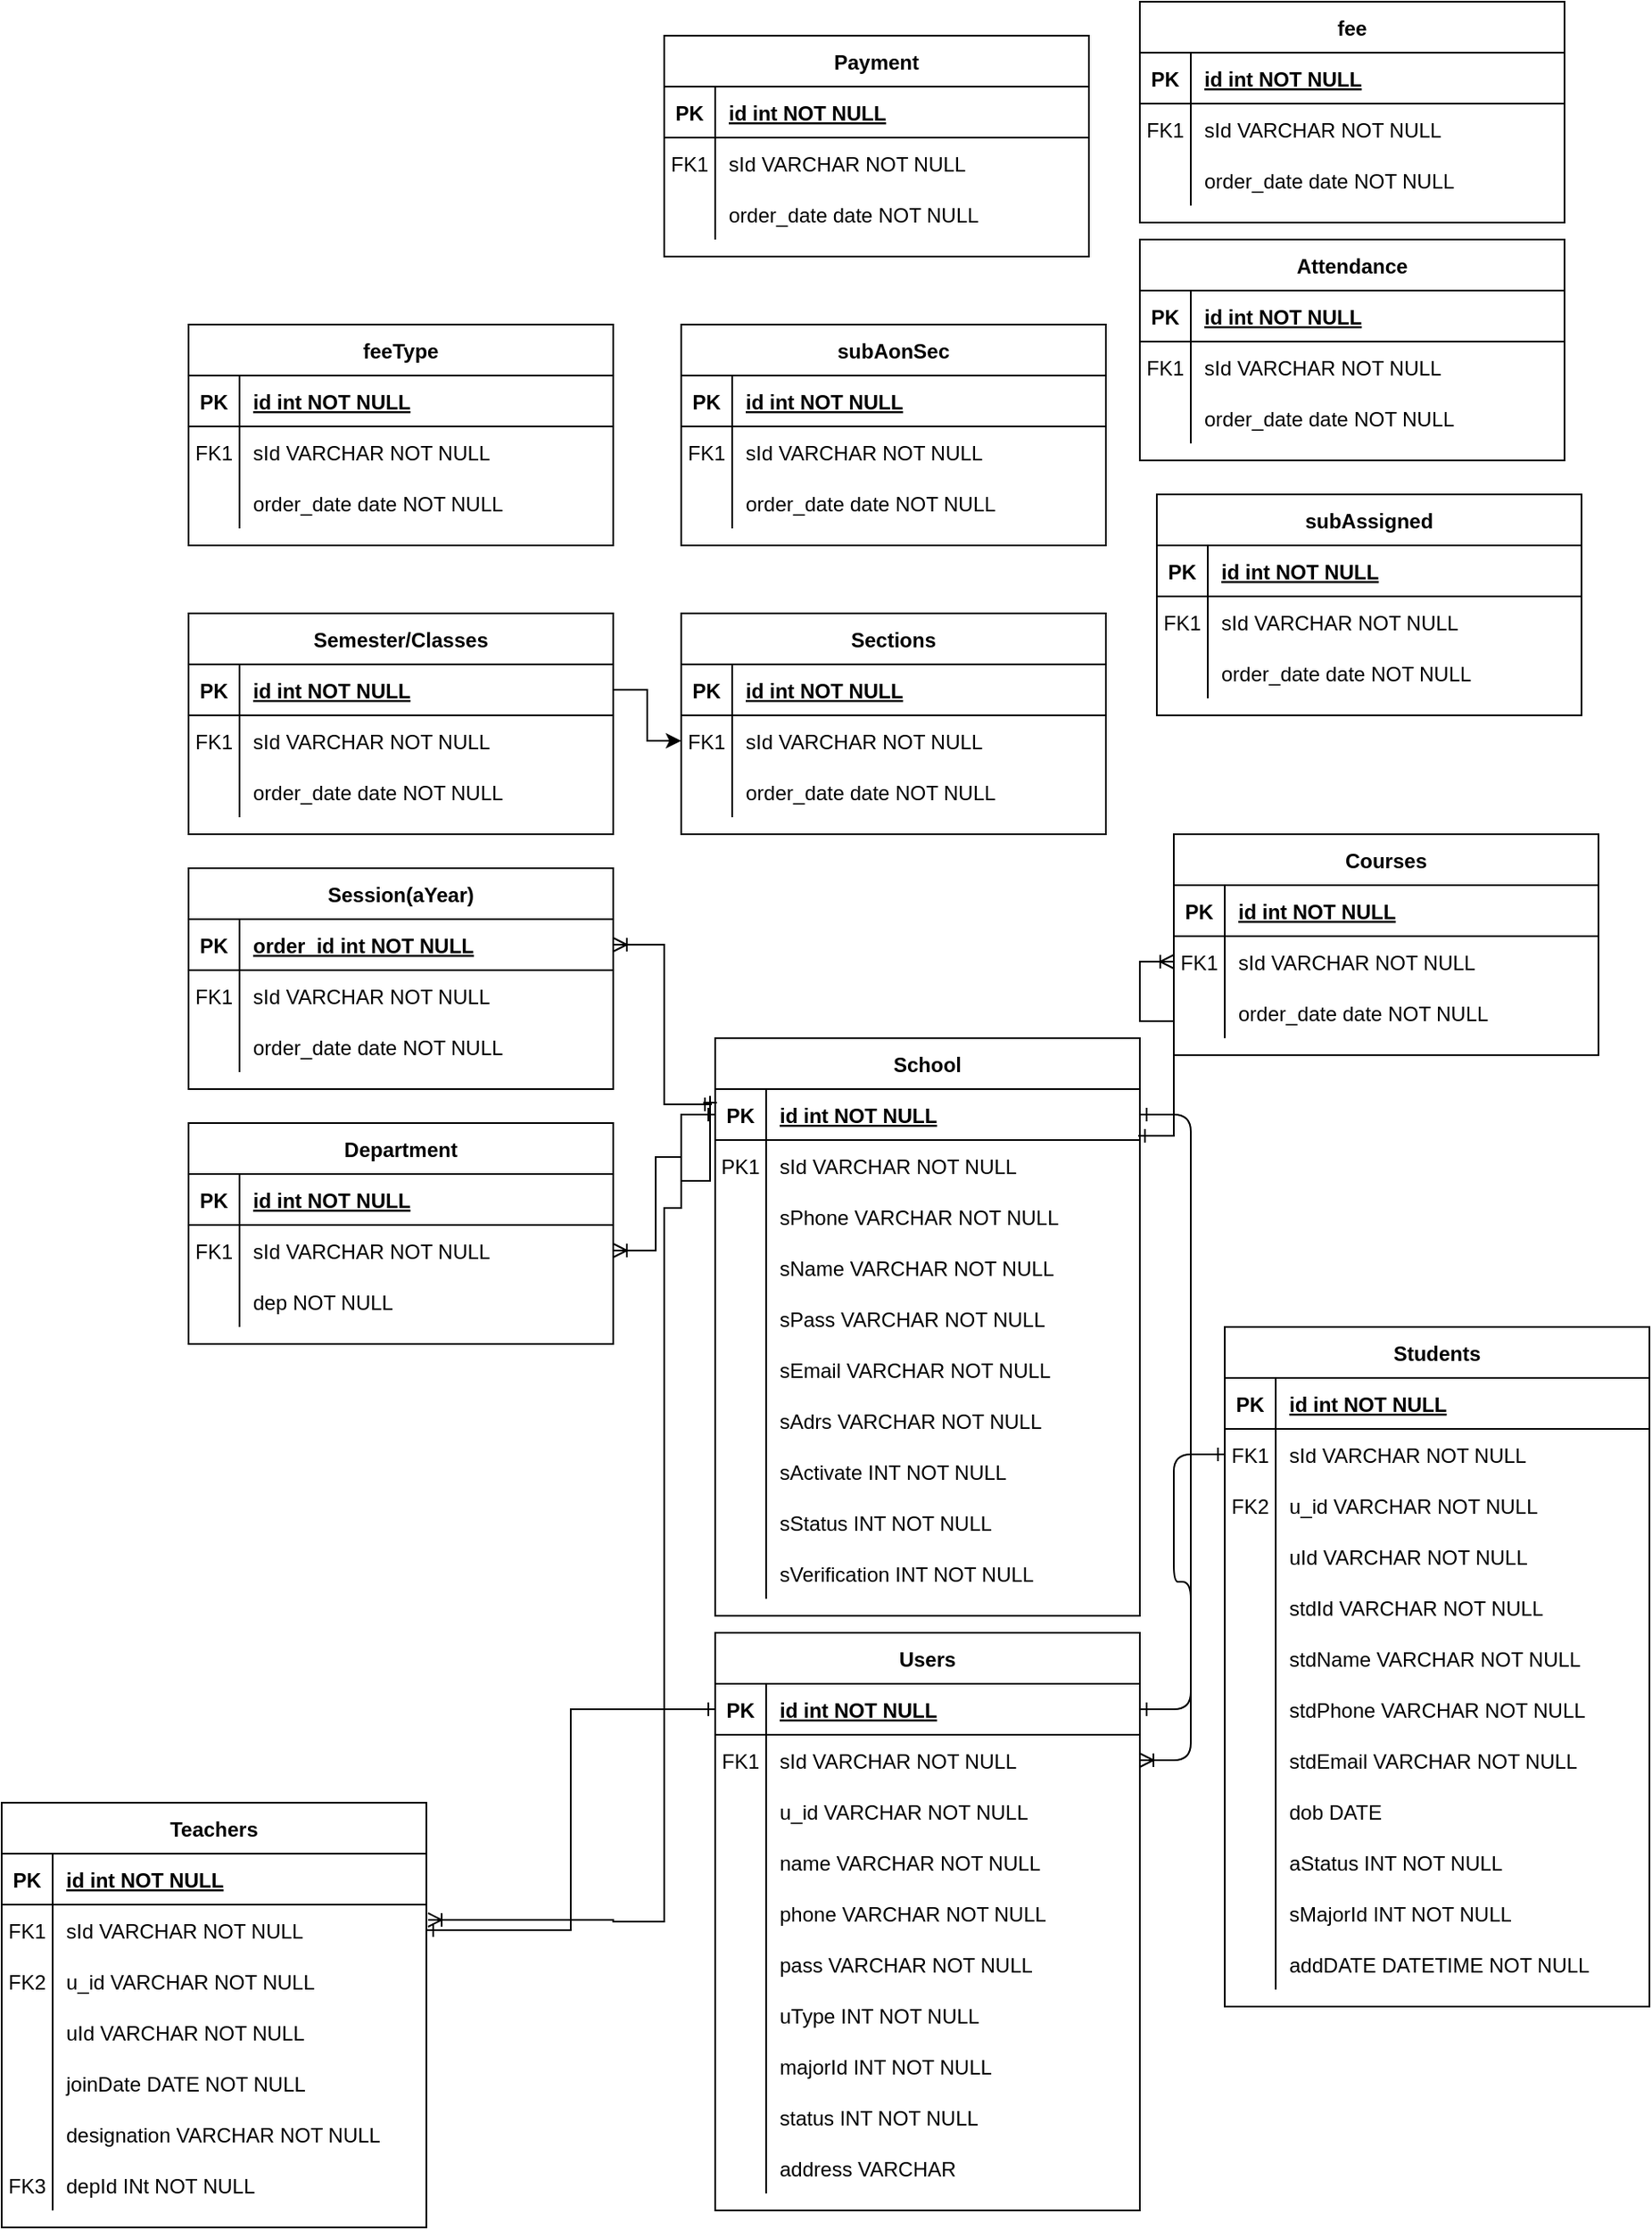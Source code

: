 <mxfile version="21.6.6" type="github">
  <diagram id="R2lEEEUBdFMjLlhIrx00" name="Page-1">
    <mxGraphModel dx="1730" dy="1583" grid="1" gridSize="10" guides="1" tooltips="1" connect="1" arrows="1" fold="1" page="1" pageScale="1" pageWidth="850" pageHeight="1100" math="0" shadow="0" extFonts="Permanent Marker^https://fonts.googleapis.com/css?family=Permanent+Marker">
      <root>
        <mxCell id="0" />
        <mxCell id="1" parent="0" />
        <mxCell id="C-vyLk0tnHw3VtMMgP7b-1" value="" style="edgeStyle=entityRelationEdgeStyle;endArrow=ERoneToMany;startArrow=ERone;endFill=0;startFill=0;entryX=1;entryY=0.5;entryDx=0;entryDy=0;exitX=1;exitY=0.5;exitDx=0;exitDy=0;" parent="1" source="DSTAbqAWo_vHC4ROZYxe-134" target="C-vyLk0tnHw3VtMMgP7b-6" edge="1">
          <mxGeometry width="100" height="100" relative="1" as="geometry">
            <mxPoint x="680" y="10" as="sourcePoint" />
            <mxPoint x="640" y="210" as="targetPoint" />
            <Array as="points">
              <mxPoint x="700" />
              <mxPoint x="690" y="110" />
              <mxPoint x="690" y="40" />
              <mxPoint x="770" y="75" />
            </Array>
          </mxGeometry>
        </mxCell>
        <mxCell id="C-vyLk0tnHw3VtMMgP7b-12" value="" style="edgeStyle=entityRelationEdgeStyle;endArrow=ERone;startArrow=ERone;endFill=0;startFill=0;" parent="1" source="C-vyLk0tnHw3VtMMgP7b-3" target="C-vyLk0tnHw3VtMMgP7b-17" edge="1">
          <mxGeometry width="100" height="100" relative="1" as="geometry">
            <mxPoint x="400" y="180" as="sourcePoint" />
            <mxPoint x="460" y="205" as="targetPoint" />
          </mxGeometry>
        </mxCell>
        <mxCell id="C-vyLk0tnHw3VtMMgP7b-2" value="Users" style="shape=table;startSize=30;container=1;collapsible=1;childLayout=tableLayout;fixedRows=1;rowLines=0;fontStyle=1;align=center;resizeLast=1;" parent="1" vertex="1">
          <mxGeometry x="320" y="280" width="250" height="340" as="geometry" />
        </mxCell>
        <mxCell id="C-vyLk0tnHw3VtMMgP7b-3" value="" style="shape=partialRectangle;collapsible=0;dropTarget=0;pointerEvents=0;fillColor=none;points=[[0,0.5],[1,0.5]];portConstraint=eastwest;top=0;left=0;right=0;bottom=1;" parent="C-vyLk0tnHw3VtMMgP7b-2" vertex="1">
          <mxGeometry y="30" width="250" height="30" as="geometry" />
        </mxCell>
        <mxCell id="C-vyLk0tnHw3VtMMgP7b-4" value="PK" style="shape=partialRectangle;overflow=hidden;connectable=0;fillColor=none;top=0;left=0;bottom=0;right=0;fontStyle=1;" parent="C-vyLk0tnHw3VtMMgP7b-3" vertex="1">
          <mxGeometry width="30" height="30" as="geometry">
            <mxRectangle width="30" height="30" as="alternateBounds" />
          </mxGeometry>
        </mxCell>
        <mxCell id="C-vyLk0tnHw3VtMMgP7b-5" value="id int NOT NULL " style="shape=partialRectangle;overflow=hidden;connectable=0;fillColor=none;top=0;left=0;bottom=0;right=0;align=left;spacingLeft=6;fontStyle=5;" parent="C-vyLk0tnHw3VtMMgP7b-3" vertex="1">
          <mxGeometry x="30" width="220" height="30" as="geometry">
            <mxRectangle width="220" height="30" as="alternateBounds" />
          </mxGeometry>
        </mxCell>
        <mxCell id="C-vyLk0tnHw3VtMMgP7b-6" value="" style="shape=partialRectangle;collapsible=0;dropTarget=0;pointerEvents=0;fillColor=none;points=[[0,0.5],[1,0.5]];portConstraint=eastwest;top=0;left=0;right=0;bottom=0;" parent="C-vyLk0tnHw3VtMMgP7b-2" vertex="1">
          <mxGeometry y="60" width="250" height="30" as="geometry" />
        </mxCell>
        <mxCell id="C-vyLk0tnHw3VtMMgP7b-7" value="FK1" style="shape=partialRectangle;overflow=hidden;connectable=0;fillColor=none;top=0;left=0;bottom=0;right=0;" parent="C-vyLk0tnHw3VtMMgP7b-6" vertex="1">
          <mxGeometry width="30" height="30" as="geometry">
            <mxRectangle width="30" height="30" as="alternateBounds" />
          </mxGeometry>
        </mxCell>
        <mxCell id="C-vyLk0tnHw3VtMMgP7b-8" value="sId VARCHAR NOT NULL" style="shape=partialRectangle;overflow=hidden;connectable=0;fillColor=none;top=0;left=0;bottom=0;right=0;align=left;spacingLeft=6;" parent="C-vyLk0tnHw3VtMMgP7b-6" vertex="1">
          <mxGeometry x="30" width="220" height="30" as="geometry">
            <mxRectangle width="220" height="30" as="alternateBounds" />
          </mxGeometry>
        </mxCell>
        <mxCell id="C-vyLk0tnHw3VtMMgP7b-9" value="" style="shape=partialRectangle;collapsible=0;dropTarget=0;pointerEvents=0;fillColor=none;points=[[0,0.5],[1,0.5]];portConstraint=eastwest;top=0;left=0;right=0;bottom=0;" parent="C-vyLk0tnHw3VtMMgP7b-2" vertex="1">
          <mxGeometry y="90" width="250" height="30" as="geometry" />
        </mxCell>
        <mxCell id="C-vyLk0tnHw3VtMMgP7b-10" value="" style="shape=partialRectangle;overflow=hidden;connectable=0;fillColor=none;top=0;left=0;bottom=0;right=0;" parent="C-vyLk0tnHw3VtMMgP7b-9" vertex="1">
          <mxGeometry width="30" height="30" as="geometry">
            <mxRectangle width="30" height="30" as="alternateBounds" />
          </mxGeometry>
        </mxCell>
        <mxCell id="C-vyLk0tnHw3VtMMgP7b-11" value="u_id VARCHAR NOT NULL" style="shape=partialRectangle;overflow=hidden;connectable=0;fillColor=none;top=0;left=0;bottom=0;right=0;align=left;spacingLeft=6;" parent="C-vyLk0tnHw3VtMMgP7b-9" vertex="1">
          <mxGeometry x="30" width="220" height="30" as="geometry">
            <mxRectangle width="220" height="30" as="alternateBounds" />
          </mxGeometry>
        </mxCell>
        <mxCell id="DSTAbqAWo_vHC4ROZYxe-169" value="" style="shape=partialRectangle;collapsible=0;dropTarget=0;pointerEvents=0;fillColor=none;points=[[0,0.5],[1,0.5]];portConstraint=eastwest;top=0;left=0;right=0;bottom=0;" vertex="1" parent="C-vyLk0tnHw3VtMMgP7b-2">
          <mxGeometry y="120" width="250" height="30" as="geometry" />
        </mxCell>
        <mxCell id="DSTAbqAWo_vHC4ROZYxe-170" value="" style="shape=partialRectangle;overflow=hidden;connectable=0;fillColor=none;top=0;left=0;bottom=0;right=0;" vertex="1" parent="DSTAbqAWo_vHC4ROZYxe-169">
          <mxGeometry width="30" height="30" as="geometry">
            <mxRectangle width="30" height="30" as="alternateBounds" />
          </mxGeometry>
        </mxCell>
        <mxCell id="DSTAbqAWo_vHC4ROZYxe-171" value="name VARCHAR NOT NULL" style="shape=partialRectangle;overflow=hidden;connectable=0;fillColor=none;top=0;left=0;bottom=0;right=0;align=left;spacingLeft=6;" vertex="1" parent="DSTAbqAWo_vHC4ROZYxe-169">
          <mxGeometry x="30" width="220" height="30" as="geometry">
            <mxRectangle width="220" height="30" as="alternateBounds" />
          </mxGeometry>
        </mxCell>
        <mxCell id="DSTAbqAWo_vHC4ROZYxe-172" value="" style="shape=partialRectangle;collapsible=0;dropTarget=0;pointerEvents=0;fillColor=none;points=[[0,0.5],[1,0.5]];portConstraint=eastwest;top=0;left=0;right=0;bottom=0;" vertex="1" parent="C-vyLk0tnHw3VtMMgP7b-2">
          <mxGeometry y="150" width="250" height="30" as="geometry" />
        </mxCell>
        <mxCell id="DSTAbqAWo_vHC4ROZYxe-173" value="" style="shape=partialRectangle;overflow=hidden;connectable=0;fillColor=none;top=0;left=0;bottom=0;right=0;" vertex="1" parent="DSTAbqAWo_vHC4ROZYxe-172">
          <mxGeometry width="30" height="30" as="geometry">
            <mxRectangle width="30" height="30" as="alternateBounds" />
          </mxGeometry>
        </mxCell>
        <mxCell id="DSTAbqAWo_vHC4ROZYxe-174" value="phone VARCHAR NOT NULL" style="shape=partialRectangle;overflow=hidden;connectable=0;fillColor=none;top=0;left=0;bottom=0;right=0;align=left;spacingLeft=6;" vertex="1" parent="DSTAbqAWo_vHC4ROZYxe-172">
          <mxGeometry x="30" width="220" height="30" as="geometry">
            <mxRectangle width="220" height="30" as="alternateBounds" />
          </mxGeometry>
        </mxCell>
        <mxCell id="DSTAbqAWo_vHC4ROZYxe-175" value="" style="shape=partialRectangle;collapsible=0;dropTarget=0;pointerEvents=0;fillColor=none;points=[[0,0.5],[1,0.5]];portConstraint=eastwest;top=0;left=0;right=0;bottom=0;" vertex="1" parent="C-vyLk0tnHw3VtMMgP7b-2">
          <mxGeometry y="180" width="250" height="30" as="geometry" />
        </mxCell>
        <mxCell id="DSTAbqAWo_vHC4ROZYxe-176" value="" style="shape=partialRectangle;overflow=hidden;connectable=0;fillColor=none;top=0;left=0;bottom=0;right=0;" vertex="1" parent="DSTAbqAWo_vHC4ROZYxe-175">
          <mxGeometry width="30" height="30" as="geometry">
            <mxRectangle width="30" height="30" as="alternateBounds" />
          </mxGeometry>
        </mxCell>
        <mxCell id="DSTAbqAWo_vHC4ROZYxe-177" value="pass VARCHAR NOT NULL" style="shape=partialRectangle;overflow=hidden;connectable=0;fillColor=none;top=0;left=0;bottom=0;right=0;align=left;spacingLeft=6;" vertex="1" parent="DSTAbqAWo_vHC4ROZYxe-175">
          <mxGeometry x="30" width="220" height="30" as="geometry">
            <mxRectangle width="220" height="30" as="alternateBounds" />
          </mxGeometry>
        </mxCell>
        <mxCell id="DSTAbqAWo_vHC4ROZYxe-178" value="" style="shape=partialRectangle;collapsible=0;dropTarget=0;pointerEvents=0;fillColor=none;points=[[0,0.5],[1,0.5]];portConstraint=eastwest;top=0;left=0;right=0;bottom=0;" vertex="1" parent="C-vyLk0tnHw3VtMMgP7b-2">
          <mxGeometry y="210" width="250" height="30" as="geometry" />
        </mxCell>
        <mxCell id="DSTAbqAWo_vHC4ROZYxe-179" value="" style="shape=partialRectangle;overflow=hidden;connectable=0;fillColor=none;top=0;left=0;bottom=0;right=0;" vertex="1" parent="DSTAbqAWo_vHC4ROZYxe-178">
          <mxGeometry width="30" height="30" as="geometry">
            <mxRectangle width="30" height="30" as="alternateBounds" />
          </mxGeometry>
        </mxCell>
        <mxCell id="DSTAbqAWo_vHC4ROZYxe-180" value="uType INT NOT NULL" style="shape=partialRectangle;overflow=hidden;connectable=0;fillColor=none;top=0;left=0;bottom=0;right=0;align=left;spacingLeft=6;" vertex="1" parent="DSTAbqAWo_vHC4ROZYxe-178">
          <mxGeometry x="30" width="220" height="30" as="geometry">
            <mxRectangle width="220" height="30" as="alternateBounds" />
          </mxGeometry>
        </mxCell>
        <mxCell id="DSTAbqAWo_vHC4ROZYxe-181" value="" style="shape=partialRectangle;collapsible=0;dropTarget=0;pointerEvents=0;fillColor=none;points=[[0,0.5],[1,0.5]];portConstraint=eastwest;top=0;left=0;right=0;bottom=0;" vertex="1" parent="C-vyLk0tnHw3VtMMgP7b-2">
          <mxGeometry y="240" width="250" height="30" as="geometry" />
        </mxCell>
        <mxCell id="DSTAbqAWo_vHC4ROZYxe-182" value="" style="shape=partialRectangle;overflow=hidden;connectable=0;fillColor=none;top=0;left=0;bottom=0;right=0;" vertex="1" parent="DSTAbqAWo_vHC4ROZYxe-181">
          <mxGeometry width="30" height="30" as="geometry">
            <mxRectangle width="30" height="30" as="alternateBounds" />
          </mxGeometry>
        </mxCell>
        <mxCell id="DSTAbqAWo_vHC4ROZYxe-183" value="majorId INT NOT NULL" style="shape=partialRectangle;overflow=hidden;connectable=0;fillColor=none;top=0;left=0;bottom=0;right=0;align=left;spacingLeft=6;" vertex="1" parent="DSTAbqAWo_vHC4ROZYxe-181">
          <mxGeometry x="30" width="220" height="30" as="geometry">
            <mxRectangle width="220" height="30" as="alternateBounds" />
          </mxGeometry>
        </mxCell>
        <mxCell id="DSTAbqAWo_vHC4ROZYxe-184" value="" style="shape=partialRectangle;collapsible=0;dropTarget=0;pointerEvents=0;fillColor=none;points=[[0,0.5],[1,0.5]];portConstraint=eastwest;top=0;left=0;right=0;bottom=0;" vertex="1" parent="C-vyLk0tnHw3VtMMgP7b-2">
          <mxGeometry y="270" width="250" height="30" as="geometry" />
        </mxCell>
        <mxCell id="DSTAbqAWo_vHC4ROZYxe-185" value="" style="shape=partialRectangle;overflow=hidden;connectable=0;fillColor=none;top=0;left=0;bottom=0;right=0;" vertex="1" parent="DSTAbqAWo_vHC4ROZYxe-184">
          <mxGeometry width="30" height="30" as="geometry">
            <mxRectangle width="30" height="30" as="alternateBounds" />
          </mxGeometry>
        </mxCell>
        <mxCell id="DSTAbqAWo_vHC4ROZYxe-186" value="status INT NOT NULL" style="shape=partialRectangle;overflow=hidden;connectable=0;fillColor=none;top=0;left=0;bottom=0;right=0;align=left;spacingLeft=6;" vertex="1" parent="DSTAbqAWo_vHC4ROZYxe-184">
          <mxGeometry x="30" width="220" height="30" as="geometry">
            <mxRectangle width="220" height="30" as="alternateBounds" />
          </mxGeometry>
        </mxCell>
        <mxCell id="DSTAbqAWo_vHC4ROZYxe-187" value="" style="shape=partialRectangle;collapsible=0;dropTarget=0;pointerEvents=0;fillColor=none;points=[[0,0.5],[1,0.5]];portConstraint=eastwest;top=0;left=0;right=0;bottom=0;" vertex="1" parent="C-vyLk0tnHw3VtMMgP7b-2">
          <mxGeometry y="300" width="250" height="30" as="geometry" />
        </mxCell>
        <mxCell id="DSTAbqAWo_vHC4ROZYxe-188" value="" style="shape=partialRectangle;overflow=hidden;connectable=0;fillColor=none;top=0;left=0;bottom=0;right=0;" vertex="1" parent="DSTAbqAWo_vHC4ROZYxe-187">
          <mxGeometry width="30" height="30" as="geometry">
            <mxRectangle width="30" height="30" as="alternateBounds" />
          </mxGeometry>
        </mxCell>
        <mxCell id="DSTAbqAWo_vHC4ROZYxe-189" value="address VARCHAR" style="shape=partialRectangle;overflow=hidden;connectable=0;fillColor=none;top=0;left=0;bottom=0;right=0;align=left;spacingLeft=6;" vertex="1" parent="DSTAbqAWo_vHC4ROZYxe-187">
          <mxGeometry x="30" width="220" height="30" as="geometry">
            <mxRectangle width="220" height="30" as="alternateBounds" />
          </mxGeometry>
        </mxCell>
        <mxCell id="C-vyLk0tnHw3VtMMgP7b-13" value="Students" style="shape=table;startSize=30;container=1;collapsible=1;childLayout=tableLayout;fixedRows=1;rowLines=0;fontStyle=1;align=center;resizeLast=1;" parent="1" vertex="1">
          <mxGeometry x="620" y="100" width="250" height="400" as="geometry" />
        </mxCell>
        <mxCell id="C-vyLk0tnHw3VtMMgP7b-14" value="" style="shape=partialRectangle;collapsible=0;dropTarget=0;pointerEvents=0;fillColor=none;points=[[0,0.5],[1,0.5]];portConstraint=eastwest;top=0;left=0;right=0;bottom=1;" parent="C-vyLk0tnHw3VtMMgP7b-13" vertex="1">
          <mxGeometry y="30" width="250" height="30" as="geometry" />
        </mxCell>
        <mxCell id="C-vyLk0tnHw3VtMMgP7b-15" value="PK" style="shape=partialRectangle;overflow=hidden;connectable=0;fillColor=none;top=0;left=0;bottom=0;right=0;fontStyle=1;" parent="C-vyLk0tnHw3VtMMgP7b-14" vertex="1">
          <mxGeometry width="30" height="30" as="geometry">
            <mxRectangle width="30" height="30" as="alternateBounds" />
          </mxGeometry>
        </mxCell>
        <mxCell id="C-vyLk0tnHw3VtMMgP7b-16" value="id int NOT NULL " style="shape=partialRectangle;overflow=hidden;connectable=0;fillColor=none;top=0;left=0;bottom=0;right=0;align=left;spacingLeft=6;fontStyle=5;" parent="C-vyLk0tnHw3VtMMgP7b-14" vertex="1">
          <mxGeometry x="30" width="220" height="30" as="geometry">
            <mxRectangle width="220" height="30" as="alternateBounds" />
          </mxGeometry>
        </mxCell>
        <mxCell id="C-vyLk0tnHw3VtMMgP7b-17" value="" style="shape=partialRectangle;collapsible=0;dropTarget=0;pointerEvents=0;fillColor=none;points=[[0,0.5],[1,0.5]];portConstraint=eastwest;top=0;left=0;right=0;bottom=0;" parent="C-vyLk0tnHw3VtMMgP7b-13" vertex="1">
          <mxGeometry y="60" width="250" height="30" as="geometry" />
        </mxCell>
        <mxCell id="C-vyLk0tnHw3VtMMgP7b-18" value="FK1" style="shape=partialRectangle;overflow=hidden;connectable=0;fillColor=none;top=0;left=0;bottom=0;right=0;" parent="C-vyLk0tnHw3VtMMgP7b-17" vertex="1">
          <mxGeometry width="30" height="30" as="geometry">
            <mxRectangle width="30" height="30" as="alternateBounds" />
          </mxGeometry>
        </mxCell>
        <mxCell id="C-vyLk0tnHw3VtMMgP7b-19" value="sId VARCHAR NOT NULL" style="shape=partialRectangle;overflow=hidden;connectable=0;fillColor=none;top=0;left=0;bottom=0;right=0;align=left;spacingLeft=6;" parent="C-vyLk0tnHw3VtMMgP7b-17" vertex="1">
          <mxGeometry x="30" width="220" height="30" as="geometry">
            <mxRectangle width="220" height="30" as="alternateBounds" />
          </mxGeometry>
        </mxCell>
        <mxCell id="DSTAbqAWo_vHC4ROZYxe-224" value="" style="shape=partialRectangle;collapsible=0;dropTarget=0;pointerEvents=0;fillColor=none;points=[[0,0.5],[1,0.5]];portConstraint=eastwest;top=0;left=0;right=0;bottom=0;" vertex="1" parent="C-vyLk0tnHw3VtMMgP7b-13">
          <mxGeometry y="90" width="250" height="30" as="geometry" />
        </mxCell>
        <mxCell id="DSTAbqAWo_vHC4ROZYxe-225" value="FK2" style="shape=partialRectangle;overflow=hidden;connectable=0;fillColor=none;top=0;left=0;bottom=0;right=0;" vertex="1" parent="DSTAbqAWo_vHC4ROZYxe-224">
          <mxGeometry width="30" height="30" as="geometry">
            <mxRectangle width="30" height="30" as="alternateBounds" />
          </mxGeometry>
        </mxCell>
        <mxCell id="DSTAbqAWo_vHC4ROZYxe-226" value="u_id VARCHAR NOT NULL" style="shape=partialRectangle;overflow=hidden;connectable=0;fillColor=none;top=0;left=0;bottom=0;right=0;align=left;spacingLeft=6;" vertex="1" parent="DSTAbqAWo_vHC4ROZYxe-224">
          <mxGeometry x="30" width="220" height="30" as="geometry">
            <mxRectangle width="220" height="30" as="alternateBounds" />
          </mxGeometry>
        </mxCell>
        <mxCell id="C-vyLk0tnHw3VtMMgP7b-20" value="" style="shape=partialRectangle;collapsible=0;dropTarget=0;pointerEvents=0;fillColor=none;points=[[0,0.5],[1,0.5]];portConstraint=eastwest;top=0;left=0;right=0;bottom=0;" parent="C-vyLk0tnHw3VtMMgP7b-13" vertex="1">
          <mxGeometry y="120" width="250" height="30" as="geometry" />
        </mxCell>
        <mxCell id="C-vyLk0tnHw3VtMMgP7b-21" value="" style="shape=partialRectangle;overflow=hidden;connectable=0;fillColor=none;top=0;left=0;bottom=0;right=0;" parent="C-vyLk0tnHw3VtMMgP7b-20" vertex="1">
          <mxGeometry width="30" height="30" as="geometry">
            <mxRectangle width="30" height="30" as="alternateBounds" />
          </mxGeometry>
        </mxCell>
        <mxCell id="C-vyLk0tnHw3VtMMgP7b-22" value="uId VARCHAR NOT NULL" style="shape=partialRectangle;overflow=hidden;connectable=0;fillColor=none;top=0;left=0;bottom=0;right=0;align=left;spacingLeft=6;" parent="C-vyLk0tnHw3VtMMgP7b-20" vertex="1">
          <mxGeometry x="30" width="220" height="30" as="geometry">
            <mxRectangle width="220" height="30" as="alternateBounds" />
          </mxGeometry>
        </mxCell>
        <mxCell id="DSTAbqAWo_vHC4ROZYxe-190" value="" style="shape=partialRectangle;collapsible=0;dropTarget=0;pointerEvents=0;fillColor=none;points=[[0,0.5],[1,0.5]];portConstraint=eastwest;top=0;left=0;right=0;bottom=0;" vertex="1" parent="C-vyLk0tnHw3VtMMgP7b-13">
          <mxGeometry y="150" width="250" height="30" as="geometry" />
        </mxCell>
        <mxCell id="DSTAbqAWo_vHC4ROZYxe-191" value="" style="shape=partialRectangle;overflow=hidden;connectable=0;fillColor=none;top=0;left=0;bottom=0;right=0;" vertex="1" parent="DSTAbqAWo_vHC4ROZYxe-190">
          <mxGeometry width="30" height="30" as="geometry">
            <mxRectangle width="30" height="30" as="alternateBounds" />
          </mxGeometry>
        </mxCell>
        <mxCell id="DSTAbqAWo_vHC4ROZYxe-192" value="stdId VARCHAR NOT NULL" style="shape=partialRectangle;overflow=hidden;connectable=0;fillColor=none;top=0;left=0;bottom=0;right=0;align=left;spacingLeft=6;" vertex="1" parent="DSTAbqAWo_vHC4ROZYxe-190">
          <mxGeometry x="30" width="220" height="30" as="geometry">
            <mxRectangle width="220" height="30" as="alternateBounds" />
          </mxGeometry>
        </mxCell>
        <mxCell id="DSTAbqAWo_vHC4ROZYxe-193" value="" style="shape=partialRectangle;collapsible=0;dropTarget=0;pointerEvents=0;fillColor=none;points=[[0,0.5],[1,0.5]];portConstraint=eastwest;top=0;left=0;right=0;bottom=0;" vertex="1" parent="C-vyLk0tnHw3VtMMgP7b-13">
          <mxGeometry y="180" width="250" height="30" as="geometry" />
        </mxCell>
        <mxCell id="DSTAbqAWo_vHC4ROZYxe-194" value="" style="shape=partialRectangle;overflow=hidden;connectable=0;fillColor=none;top=0;left=0;bottom=0;right=0;" vertex="1" parent="DSTAbqAWo_vHC4ROZYxe-193">
          <mxGeometry width="30" height="30" as="geometry">
            <mxRectangle width="30" height="30" as="alternateBounds" />
          </mxGeometry>
        </mxCell>
        <mxCell id="DSTAbqAWo_vHC4ROZYxe-195" value="stdName VARCHAR NOT NULL" style="shape=partialRectangle;overflow=hidden;connectable=0;fillColor=none;top=0;left=0;bottom=0;right=0;align=left;spacingLeft=6;" vertex="1" parent="DSTAbqAWo_vHC4ROZYxe-193">
          <mxGeometry x="30" width="220" height="30" as="geometry">
            <mxRectangle width="220" height="30" as="alternateBounds" />
          </mxGeometry>
        </mxCell>
        <mxCell id="DSTAbqAWo_vHC4ROZYxe-196" value="" style="shape=partialRectangle;collapsible=0;dropTarget=0;pointerEvents=0;fillColor=none;points=[[0,0.5],[1,0.5]];portConstraint=eastwest;top=0;left=0;right=0;bottom=0;" vertex="1" parent="C-vyLk0tnHw3VtMMgP7b-13">
          <mxGeometry y="210" width="250" height="30" as="geometry" />
        </mxCell>
        <mxCell id="DSTAbqAWo_vHC4ROZYxe-197" value="" style="shape=partialRectangle;overflow=hidden;connectable=0;fillColor=none;top=0;left=0;bottom=0;right=0;" vertex="1" parent="DSTAbqAWo_vHC4ROZYxe-196">
          <mxGeometry width="30" height="30" as="geometry">
            <mxRectangle width="30" height="30" as="alternateBounds" />
          </mxGeometry>
        </mxCell>
        <mxCell id="DSTAbqAWo_vHC4ROZYxe-198" value="stdPhone VARCHAR NOT NULL" style="shape=partialRectangle;overflow=hidden;connectable=0;fillColor=none;top=0;left=0;bottom=0;right=0;align=left;spacingLeft=6;" vertex="1" parent="DSTAbqAWo_vHC4ROZYxe-196">
          <mxGeometry x="30" width="220" height="30" as="geometry">
            <mxRectangle width="220" height="30" as="alternateBounds" />
          </mxGeometry>
        </mxCell>
        <mxCell id="DSTAbqAWo_vHC4ROZYxe-199" value="" style="shape=partialRectangle;collapsible=0;dropTarget=0;pointerEvents=0;fillColor=none;points=[[0,0.5],[1,0.5]];portConstraint=eastwest;top=0;left=0;right=0;bottom=0;" vertex="1" parent="C-vyLk0tnHw3VtMMgP7b-13">
          <mxGeometry y="240" width="250" height="30" as="geometry" />
        </mxCell>
        <mxCell id="DSTAbqAWo_vHC4ROZYxe-200" value="" style="shape=partialRectangle;overflow=hidden;connectable=0;fillColor=none;top=0;left=0;bottom=0;right=0;" vertex="1" parent="DSTAbqAWo_vHC4ROZYxe-199">
          <mxGeometry width="30" height="30" as="geometry">
            <mxRectangle width="30" height="30" as="alternateBounds" />
          </mxGeometry>
        </mxCell>
        <mxCell id="DSTAbqAWo_vHC4ROZYxe-201" value="stdEmail VARCHAR NOT NULL" style="shape=partialRectangle;overflow=hidden;connectable=0;fillColor=none;top=0;left=0;bottom=0;right=0;align=left;spacingLeft=6;" vertex="1" parent="DSTAbqAWo_vHC4ROZYxe-199">
          <mxGeometry x="30" width="220" height="30" as="geometry">
            <mxRectangle width="220" height="30" as="alternateBounds" />
          </mxGeometry>
        </mxCell>
        <mxCell id="DSTAbqAWo_vHC4ROZYxe-202" value="" style="shape=partialRectangle;collapsible=0;dropTarget=0;pointerEvents=0;fillColor=none;points=[[0,0.5],[1,0.5]];portConstraint=eastwest;top=0;left=0;right=0;bottom=0;" vertex="1" parent="C-vyLk0tnHw3VtMMgP7b-13">
          <mxGeometry y="270" width="250" height="30" as="geometry" />
        </mxCell>
        <mxCell id="DSTAbqAWo_vHC4ROZYxe-203" value="" style="shape=partialRectangle;overflow=hidden;connectable=0;fillColor=none;top=0;left=0;bottom=0;right=0;" vertex="1" parent="DSTAbqAWo_vHC4ROZYxe-202">
          <mxGeometry width="30" height="30" as="geometry">
            <mxRectangle width="30" height="30" as="alternateBounds" />
          </mxGeometry>
        </mxCell>
        <mxCell id="DSTAbqAWo_vHC4ROZYxe-204" value="dob DATE" style="shape=partialRectangle;overflow=hidden;connectable=0;fillColor=none;top=0;left=0;bottom=0;right=0;align=left;spacingLeft=6;" vertex="1" parent="DSTAbqAWo_vHC4ROZYxe-202">
          <mxGeometry x="30" width="220" height="30" as="geometry">
            <mxRectangle width="220" height="30" as="alternateBounds" />
          </mxGeometry>
        </mxCell>
        <mxCell id="DSTAbqAWo_vHC4ROZYxe-205" value="" style="shape=partialRectangle;collapsible=0;dropTarget=0;pointerEvents=0;fillColor=none;points=[[0,0.5],[1,0.5]];portConstraint=eastwest;top=0;left=0;right=0;bottom=0;" vertex="1" parent="C-vyLk0tnHw3VtMMgP7b-13">
          <mxGeometry y="300" width="250" height="30" as="geometry" />
        </mxCell>
        <mxCell id="DSTAbqAWo_vHC4ROZYxe-206" value="" style="shape=partialRectangle;overflow=hidden;connectable=0;fillColor=none;top=0;left=0;bottom=0;right=0;" vertex="1" parent="DSTAbqAWo_vHC4ROZYxe-205">
          <mxGeometry width="30" height="30" as="geometry">
            <mxRectangle width="30" height="30" as="alternateBounds" />
          </mxGeometry>
        </mxCell>
        <mxCell id="DSTAbqAWo_vHC4ROZYxe-207" value="aStatus INT NOT NULL" style="shape=partialRectangle;overflow=hidden;connectable=0;fillColor=none;top=0;left=0;bottom=0;right=0;align=left;spacingLeft=6;" vertex="1" parent="DSTAbqAWo_vHC4ROZYxe-205">
          <mxGeometry x="30" width="220" height="30" as="geometry">
            <mxRectangle width="220" height="30" as="alternateBounds" />
          </mxGeometry>
        </mxCell>
        <mxCell id="DSTAbqAWo_vHC4ROZYxe-208" value="" style="shape=partialRectangle;collapsible=0;dropTarget=0;pointerEvents=0;fillColor=none;points=[[0,0.5],[1,0.5]];portConstraint=eastwest;top=0;left=0;right=0;bottom=0;" vertex="1" parent="C-vyLk0tnHw3VtMMgP7b-13">
          <mxGeometry y="330" width="250" height="30" as="geometry" />
        </mxCell>
        <mxCell id="DSTAbqAWo_vHC4ROZYxe-209" value="" style="shape=partialRectangle;overflow=hidden;connectable=0;fillColor=none;top=0;left=0;bottom=0;right=0;" vertex="1" parent="DSTAbqAWo_vHC4ROZYxe-208">
          <mxGeometry width="30" height="30" as="geometry">
            <mxRectangle width="30" height="30" as="alternateBounds" />
          </mxGeometry>
        </mxCell>
        <mxCell id="DSTAbqAWo_vHC4ROZYxe-210" value="sMajorId INT NOT NULL" style="shape=partialRectangle;overflow=hidden;connectable=0;fillColor=none;top=0;left=0;bottom=0;right=0;align=left;spacingLeft=6;" vertex="1" parent="DSTAbqAWo_vHC4ROZYxe-208">
          <mxGeometry x="30" width="220" height="30" as="geometry">
            <mxRectangle width="220" height="30" as="alternateBounds" />
          </mxGeometry>
        </mxCell>
        <mxCell id="DSTAbqAWo_vHC4ROZYxe-211" value="" style="shape=partialRectangle;collapsible=0;dropTarget=0;pointerEvents=0;fillColor=none;points=[[0,0.5],[1,0.5]];portConstraint=eastwest;top=0;left=0;right=0;bottom=0;" vertex="1" parent="C-vyLk0tnHw3VtMMgP7b-13">
          <mxGeometry y="360" width="250" height="30" as="geometry" />
        </mxCell>
        <mxCell id="DSTAbqAWo_vHC4ROZYxe-212" value="" style="shape=partialRectangle;overflow=hidden;connectable=0;fillColor=none;top=0;left=0;bottom=0;right=0;" vertex="1" parent="DSTAbqAWo_vHC4ROZYxe-211">
          <mxGeometry width="30" height="30" as="geometry">
            <mxRectangle width="30" height="30" as="alternateBounds" />
          </mxGeometry>
        </mxCell>
        <mxCell id="DSTAbqAWo_vHC4ROZYxe-213" value="addDATE DATETIME NOT NULL" style="shape=partialRectangle;overflow=hidden;connectable=0;fillColor=none;top=0;left=0;bottom=0;right=0;align=left;spacingLeft=6;" vertex="1" parent="DSTAbqAWo_vHC4ROZYxe-211">
          <mxGeometry x="30" width="220" height="30" as="geometry">
            <mxRectangle width="220" height="30" as="alternateBounds" />
          </mxGeometry>
        </mxCell>
        <mxCell id="DSTAbqAWo_vHC4ROZYxe-11" style="edgeStyle=orthogonalEdgeStyle;rounded=0;orthogonalLoop=1;jettySize=auto;html=1;entryX=0;entryY=0.5;entryDx=0;entryDy=0;endArrow=ERone;endFill=0;startArrow=ERoneToMany;startFill=0;exitX=1.004;exitY=0.3;exitDx=0;exitDy=0;exitPerimeter=0;" edge="1" parent="1" source="DSTAbqAWo_vHC4ROZYxe-5" target="DSTAbqAWo_vHC4ROZYxe-134">
          <mxGeometry relative="1" as="geometry">
            <mxPoint x="260" y="470" as="sourcePoint" />
            <mxPoint x="290" y="-20" as="targetPoint" />
            <Array as="points">
              <mxPoint x="260" y="449" />
              <mxPoint x="260" y="450" />
              <mxPoint x="290" y="450" />
              <mxPoint x="290" y="30" />
              <mxPoint x="300" y="30" />
              <mxPoint x="300" y="-25" />
            </Array>
          </mxGeometry>
        </mxCell>
        <mxCell id="DSTAbqAWo_vHC4ROZYxe-1" value="Teachers" style="shape=table;startSize=30;container=1;collapsible=1;childLayout=tableLayout;fixedRows=1;rowLines=0;fontStyle=1;align=center;resizeLast=1;" vertex="1" parent="1">
          <mxGeometry x="-100" y="380" width="250" height="250" as="geometry" />
        </mxCell>
        <mxCell id="DSTAbqAWo_vHC4ROZYxe-2" value="" style="shape=partialRectangle;collapsible=0;dropTarget=0;pointerEvents=0;fillColor=none;points=[[0,0.5],[1,0.5]];portConstraint=eastwest;top=0;left=0;right=0;bottom=1;" vertex="1" parent="DSTAbqAWo_vHC4ROZYxe-1">
          <mxGeometry y="30" width="250" height="30" as="geometry" />
        </mxCell>
        <mxCell id="DSTAbqAWo_vHC4ROZYxe-3" value="PK" style="shape=partialRectangle;overflow=hidden;connectable=0;fillColor=none;top=0;left=0;bottom=0;right=0;fontStyle=1;" vertex="1" parent="DSTAbqAWo_vHC4ROZYxe-2">
          <mxGeometry width="30" height="30" as="geometry">
            <mxRectangle width="30" height="30" as="alternateBounds" />
          </mxGeometry>
        </mxCell>
        <mxCell id="DSTAbqAWo_vHC4ROZYxe-4" value="id int NOT NULL " style="shape=partialRectangle;overflow=hidden;connectable=0;fillColor=none;top=0;left=0;bottom=0;right=0;align=left;spacingLeft=6;fontStyle=5;" vertex="1" parent="DSTAbqAWo_vHC4ROZYxe-2">
          <mxGeometry x="30" width="220" height="30" as="geometry">
            <mxRectangle width="220" height="30" as="alternateBounds" />
          </mxGeometry>
        </mxCell>
        <mxCell id="DSTAbqAWo_vHC4ROZYxe-5" value="" style="shape=partialRectangle;collapsible=0;dropTarget=0;pointerEvents=0;fillColor=none;points=[[0,0.5],[1,0.5]];portConstraint=eastwest;top=0;left=0;right=0;bottom=0;" vertex="1" parent="DSTAbqAWo_vHC4ROZYxe-1">
          <mxGeometry y="60" width="250" height="30" as="geometry" />
        </mxCell>
        <mxCell id="DSTAbqAWo_vHC4ROZYxe-6" value="FK1" style="shape=partialRectangle;overflow=hidden;connectable=0;fillColor=none;top=0;left=0;bottom=0;right=0;" vertex="1" parent="DSTAbqAWo_vHC4ROZYxe-5">
          <mxGeometry width="30" height="30" as="geometry">
            <mxRectangle width="30" height="30" as="alternateBounds" />
          </mxGeometry>
        </mxCell>
        <mxCell id="DSTAbqAWo_vHC4ROZYxe-7" value="sId VARCHAR NOT NULL" style="shape=partialRectangle;overflow=hidden;connectable=0;fillColor=none;top=0;left=0;bottom=0;right=0;align=left;spacingLeft=6;" vertex="1" parent="DSTAbqAWo_vHC4ROZYxe-5">
          <mxGeometry x="30" width="220" height="30" as="geometry">
            <mxRectangle width="220" height="30" as="alternateBounds" />
          </mxGeometry>
        </mxCell>
        <mxCell id="DSTAbqAWo_vHC4ROZYxe-8" value="" style="shape=partialRectangle;collapsible=0;dropTarget=0;pointerEvents=0;fillColor=none;points=[[0,0.5],[1,0.5]];portConstraint=eastwest;top=0;left=0;right=0;bottom=0;" vertex="1" parent="DSTAbqAWo_vHC4ROZYxe-1">
          <mxGeometry y="90" width="250" height="30" as="geometry" />
        </mxCell>
        <mxCell id="DSTAbqAWo_vHC4ROZYxe-9" value="FK2" style="shape=partialRectangle;overflow=hidden;connectable=0;fillColor=none;top=0;left=0;bottom=0;right=0;" vertex="1" parent="DSTAbqAWo_vHC4ROZYxe-8">
          <mxGeometry width="30" height="30" as="geometry">
            <mxRectangle width="30" height="30" as="alternateBounds" />
          </mxGeometry>
        </mxCell>
        <mxCell id="DSTAbqAWo_vHC4ROZYxe-10" value="u_id VARCHAR NOT NULL" style="shape=partialRectangle;overflow=hidden;connectable=0;fillColor=none;top=0;left=0;bottom=0;right=0;align=left;spacingLeft=6;" vertex="1" parent="DSTAbqAWo_vHC4ROZYxe-8">
          <mxGeometry x="30" width="220" height="30" as="geometry">
            <mxRectangle width="220" height="30" as="alternateBounds" />
          </mxGeometry>
        </mxCell>
        <mxCell id="DSTAbqAWo_vHC4ROZYxe-227" value="" style="shape=partialRectangle;collapsible=0;dropTarget=0;pointerEvents=0;fillColor=none;points=[[0,0.5],[1,0.5]];portConstraint=eastwest;top=0;left=0;right=0;bottom=0;" vertex="1" parent="DSTAbqAWo_vHC4ROZYxe-1">
          <mxGeometry y="120" width="250" height="30" as="geometry" />
        </mxCell>
        <mxCell id="DSTAbqAWo_vHC4ROZYxe-228" value="" style="shape=partialRectangle;overflow=hidden;connectable=0;fillColor=none;top=0;left=0;bottom=0;right=0;" vertex="1" parent="DSTAbqAWo_vHC4ROZYxe-227">
          <mxGeometry width="30" height="30" as="geometry">
            <mxRectangle width="30" height="30" as="alternateBounds" />
          </mxGeometry>
        </mxCell>
        <mxCell id="DSTAbqAWo_vHC4ROZYxe-229" value="uId VARCHAR NOT NULL" style="shape=partialRectangle;overflow=hidden;connectable=0;fillColor=none;top=0;left=0;bottom=0;right=0;align=left;spacingLeft=6;" vertex="1" parent="DSTAbqAWo_vHC4ROZYxe-227">
          <mxGeometry x="30" width="220" height="30" as="geometry">
            <mxRectangle width="220" height="30" as="alternateBounds" />
          </mxGeometry>
        </mxCell>
        <mxCell id="DSTAbqAWo_vHC4ROZYxe-215" value="" style="shape=partialRectangle;collapsible=0;dropTarget=0;pointerEvents=0;fillColor=none;points=[[0,0.5],[1,0.5]];portConstraint=eastwest;top=0;left=0;right=0;bottom=0;" vertex="1" parent="DSTAbqAWo_vHC4ROZYxe-1">
          <mxGeometry y="150" width="250" height="30" as="geometry" />
        </mxCell>
        <mxCell id="DSTAbqAWo_vHC4ROZYxe-216" value="" style="shape=partialRectangle;overflow=hidden;connectable=0;fillColor=none;top=0;left=0;bottom=0;right=0;" vertex="1" parent="DSTAbqAWo_vHC4ROZYxe-215">
          <mxGeometry width="30" height="30" as="geometry">
            <mxRectangle width="30" height="30" as="alternateBounds" />
          </mxGeometry>
        </mxCell>
        <mxCell id="DSTAbqAWo_vHC4ROZYxe-217" value="joinDate DATE NOT NULL" style="shape=partialRectangle;overflow=hidden;connectable=0;fillColor=none;top=0;left=0;bottom=0;right=0;align=left;spacingLeft=6;" vertex="1" parent="DSTAbqAWo_vHC4ROZYxe-215">
          <mxGeometry x="30" width="220" height="30" as="geometry">
            <mxRectangle width="220" height="30" as="alternateBounds" />
          </mxGeometry>
        </mxCell>
        <mxCell id="DSTAbqAWo_vHC4ROZYxe-218" value="" style="shape=partialRectangle;collapsible=0;dropTarget=0;pointerEvents=0;fillColor=none;points=[[0,0.5],[1,0.5]];portConstraint=eastwest;top=0;left=0;right=0;bottom=0;" vertex="1" parent="DSTAbqAWo_vHC4ROZYxe-1">
          <mxGeometry y="180" width="250" height="30" as="geometry" />
        </mxCell>
        <mxCell id="DSTAbqAWo_vHC4ROZYxe-219" value="" style="shape=partialRectangle;overflow=hidden;connectable=0;fillColor=none;top=0;left=0;bottom=0;right=0;" vertex="1" parent="DSTAbqAWo_vHC4ROZYxe-218">
          <mxGeometry width="30" height="30" as="geometry">
            <mxRectangle width="30" height="30" as="alternateBounds" />
          </mxGeometry>
        </mxCell>
        <mxCell id="DSTAbqAWo_vHC4ROZYxe-220" value="designation VARCHAR NOT NULL" style="shape=partialRectangle;overflow=hidden;connectable=0;fillColor=none;top=0;left=0;bottom=0;right=0;align=left;spacingLeft=6;" vertex="1" parent="DSTAbqAWo_vHC4ROZYxe-218">
          <mxGeometry x="30" width="220" height="30" as="geometry">
            <mxRectangle width="220" height="30" as="alternateBounds" />
          </mxGeometry>
        </mxCell>
        <mxCell id="DSTAbqAWo_vHC4ROZYxe-221" value="" style="shape=partialRectangle;collapsible=0;dropTarget=0;pointerEvents=0;fillColor=none;points=[[0,0.5],[1,0.5]];portConstraint=eastwest;top=0;left=0;right=0;bottom=0;" vertex="1" parent="DSTAbqAWo_vHC4ROZYxe-1">
          <mxGeometry y="210" width="250" height="30" as="geometry" />
        </mxCell>
        <mxCell id="DSTAbqAWo_vHC4ROZYxe-222" value="FK3" style="shape=partialRectangle;overflow=hidden;connectable=0;fillColor=none;top=0;left=0;bottom=0;right=0;" vertex="1" parent="DSTAbqAWo_vHC4ROZYxe-221">
          <mxGeometry width="30" height="30" as="geometry">
            <mxRectangle width="30" height="30" as="alternateBounds" />
          </mxGeometry>
        </mxCell>
        <mxCell id="DSTAbqAWo_vHC4ROZYxe-223" value="depId INt NOT NULL" style="shape=partialRectangle;overflow=hidden;connectable=0;fillColor=none;top=0;left=0;bottom=0;right=0;align=left;spacingLeft=6;" vertex="1" parent="DSTAbqAWo_vHC4ROZYxe-221">
          <mxGeometry x="30" width="220" height="30" as="geometry">
            <mxRectangle width="220" height="30" as="alternateBounds" />
          </mxGeometry>
        </mxCell>
        <mxCell id="DSTAbqAWo_vHC4ROZYxe-13" style="edgeStyle=orthogonalEdgeStyle;rounded=0;orthogonalLoop=1;jettySize=auto;html=1;entryX=1;entryY=0.5;entryDx=0;entryDy=0;endArrow=ERone;endFill=0;startArrow=ERone;startFill=0;" edge="1" parent="1" source="C-vyLk0tnHw3VtMMgP7b-3" target="DSTAbqAWo_vHC4ROZYxe-5">
          <mxGeometry relative="1" as="geometry" />
        </mxCell>
        <mxCell id="DSTAbqAWo_vHC4ROZYxe-15" value="Department" style="shape=table;startSize=30;container=1;collapsible=1;childLayout=tableLayout;fixedRows=1;rowLines=0;fontStyle=1;align=center;resizeLast=1;" vertex="1" parent="1">
          <mxGeometry x="10" y="-20" width="250" height="130" as="geometry" />
        </mxCell>
        <mxCell id="DSTAbqAWo_vHC4ROZYxe-16" value="" style="shape=partialRectangle;collapsible=0;dropTarget=0;pointerEvents=0;fillColor=none;points=[[0,0.5],[1,0.5]];portConstraint=eastwest;top=0;left=0;right=0;bottom=1;" vertex="1" parent="DSTAbqAWo_vHC4ROZYxe-15">
          <mxGeometry y="30" width="250" height="30" as="geometry" />
        </mxCell>
        <mxCell id="DSTAbqAWo_vHC4ROZYxe-17" value="PK" style="shape=partialRectangle;overflow=hidden;connectable=0;fillColor=none;top=0;left=0;bottom=0;right=0;fontStyle=1;" vertex="1" parent="DSTAbqAWo_vHC4ROZYxe-16">
          <mxGeometry width="30" height="30" as="geometry">
            <mxRectangle width="30" height="30" as="alternateBounds" />
          </mxGeometry>
        </mxCell>
        <mxCell id="DSTAbqAWo_vHC4ROZYxe-18" value="id int NOT NULL " style="shape=partialRectangle;overflow=hidden;connectable=0;fillColor=none;top=0;left=0;bottom=0;right=0;align=left;spacingLeft=6;fontStyle=5;" vertex="1" parent="DSTAbqAWo_vHC4ROZYxe-16">
          <mxGeometry x="30" width="220" height="30" as="geometry">
            <mxRectangle width="220" height="30" as="alternateBounds" />
          </mxGeometry>
        </mxCell>
        <mxCell id="DSTAbqAWo_vHC4ROZYxe-19" value="" style="shape=partialRectangle;collapsible=0;dropTarget=0;pointerEvents=0;fillColor=none;points=[[0,0.5],[1,0.5]];portConstraint=eastwest;top=0;left=0;right=0;bottom=0;" vertex="1" parent="DSTAbqAWo_vHC4ROZYxe-15">
          <mxGeometry y="60" width="250" height="30" as="geometry" />
        </mxCell>
        <mxCell id="DSTAbqAWo_vHC4ROZYxe-20" value="FK1" style="shape=partialRectangle;overflow=hidden;connectable=0;fillColor=none;top=0;left=0;bottom=0;right=0;" vertex="1" parent="DSTAbqAWo_vHC4ROZYxe-19">
          <mxGeometry width="30" height="30" as="geometry">
            <mxRectangle width="30" height="30" as="alternateBounds" />
          </mxGeometry>
        </mxCell>
        <mxCell id="DSTAbqAWo_vHC4ROZYxe-21" value="sId VARCHAR NOT NULL" style="shape=partialRectangle;overflow=hidden;connectable=0;fillColor=none;top=0;left=0;bottom=0;right=0;align=left;spacingLeft=6;" vertex="1" parent="DSTAbqAWo_vHC4ROZYxe-19">
          <mxGeometry x="30" width="220" height="30" as="geometry">
            <mxRectangle width="220" height="30" as="alternateBounds" />
          </mxGeometry>
        </mxCell>
        <mxCell id="DSTAbqAWo_vHC4ROZYxe-22" value="" style="shape=partialRectangle;collapsible=0;dropTarget=0;pointerEvents=0;fillColor=none;points=[[0,0.5],[1,0.5]];portConstraint=eastwest;top=0;left=0;right=0;bottom=0;" vertex="1" parent="DSTAbqAWo_vHC4ROZYxe-15">
          <mxGeometry y="90" width="250" height="30" as="geometry" />
        </mxCell>
        <mxCell id="DSTAbqAWo_vHC4ROZYxe-23" value="" style="shape=partialRectangle;overflow=hidden;connectable=0;fillColor=none;top=0;left=0;bottom=0;right=0;" vertex="1" parent="DSTAbqAWo_vHC4ROZYxe-22">
          <mxGeometry width="30" height="30" as="geometry">
            <mxRectangle width="30" height="30" as="alternateBounds" />
          </mxGeometry>
        </mxCell>
        <mxCell id="DSTAbqAWo_vHC4ROZYxe-24" value="dep NOT NULL" style="shape=partialRectangle;overflow=hidden;connectable=0;fillColor=none;top=0;left=0;bottom=0;right=0;align=left;spacingLeft=6;" vertex="1" parent="DSTAbqAWo_vHC4ROZYxe-22">
          <mxGeometry x="30" width="220" height="30" as="geometry">
            <mxRectangle width="220" height="30" as="alternateBounds" />
          </mxGeometry>
        </mxCell>
        <mxCell id="DSTAbqAWo_vHC4ROZYxe-25" value="Session(aYear)" style="shape=table;startSize=30;container=1;collapsible=1;childLayout=tableLayout;fixedRows=1;rowLines=0;fontStyle=1;align=center;resizeLast=1;" vertex="1" parent="1">
          <mxGeometry x="10" y="-170" width="250" height="130" as="geometry" />
        </mxCell>
        <mxCell id="DSTAbqAWo_vHC4ROZYxe-26" value="" style="shape=partialRectangle;collapsible=0;dropTarget=0;pointerEvents=0;fillColor=none;points=[[0,0.5],[1,0.5]];portConstraint=eastwest;top=0;left=0;right=0;bottom=1;" vertex="1" parent="DSTAbqAWo_vHC4ROZYxe-25">
          <mxGeometry y="30" width="250" height="30" as="geometry" />
        </mxCell>
        <mxCell id="DSTAbqAWo_vHC4ROZYxe-27" value="PK" style="shape=partialRectangle;overflow=hidden;connectable=0;fillColor=none;top=0;left=0;bottom=0;right=0;fontStyle=1;" vertex="1" parent="DSTAbqAWo_vHC4ROZYxe-26">
          <mxGeometry width="30" height="30" as="geometry">
            <mxRectangle width="30" height="30" as="alternateBounds" />
          </mxGeometry>
        </mxCell>
        <mxCell id="DSTAbqAWo_vHC4ROZYxe-28" value="order_id int NOT NULL " style="shape=partialRectangle;overflow=hidden;connectable=0;fillColor=none;top=0;left=0;bottom=0;right=0;align=left;spacingLeft=6;fontStyle=5;" vertex="1" parent="DSTAbqAWo_vHC4ROZYxe-26">
          <mxGeometry x="30" width="220" height="30" as="geometry">
            <mxRectangle width="220" height="30" as="alternateBounds" />
          </mxGeometry>
        </mxCell>
        <mxCell id="DSTAbqAWo_vHC4ROZYxe-29" value="" style="shape=partialRectangle;collapsible=0;dropTarget=0;pointerEvents=0;fillColor=none;points=[[0,0.5],[1,0.5]];portConstraint=eastwest;top=0;left=0;right=0;bottom=0;" vertex="1" parent="DSTAbqAWo_vHC4ROZYxe-25">
          <mxGeometry y="60" width="250" height="30" as="geometry" />
        </mxCell>
        <mxCell id="DSTAbqAWo_vHC4ROZYxe-30" value="FK1" style="shape=partialRectangle;overflow=hidden;connectable=0;fillColor=none;top=0;left=0;bottom=0;right=0;" vertex="1" parent="DSTAbqAWo_vHC4ROZYxe-29">
          <mxGeometry width="30" height="30" as="geometry">
            <mxRectangle width="30" height="30" as="alternateBounds" />
          </mxGeometry>
        </mxCell>
        <mxCell id="DSTAbqAWo_vHC4ROZYxe-31" value="sId VARCHAR NOT NULL" style="shape=partialRectangle;overflow=hidden;connectable=0;fillColor=none;top=0;left=0;bottom=0;right=0;align=left;spacingLeft=6;" vertex="1" parent="DSTAbqAWo_vHC4ROZYxe-29">
          <mxGeometry x="30" width="220" height="30" as="geometry">
            <mxRectangle width="220" height="30" as="alternateBounds" />
          </mxGeometry>
        </mxCell>
        <mxCell id="DSTAbqAWo_vHC4ROZYxe-32" value="" style="shape=partialRectangle;collapsible=0;dropTarget=0;pointerEvents=0;fillColor=none;points=[[0,0.5],[1,0.5]];portConstraint=eastwest;top=0;left=0;right=0;bottom=0;" vertex="1" parent="DSTAbqAWo_vHC4ROZYxe-25">
          <mxGeometry y="90" width="250" height="30" as="geometry" />
        </mxCell>
        <mxCell id="DSTAbqAWo_vHC4ROZYxe-33" value="" style="shape=partialRectangle;overflow=hidden;connectable=0;fillColor=none;top=0;left=0;bottom=0;right=0;" vertex="1" parent="DSTAbqAWo_vHC4ROZYxe-32">
          <mxGeometry width="30" height="30" as="geometry">
            <mxRectangle width="30" height="30" as="alternateBounds" />
          </mxGeometry>
        </mxCell>
        <mxCell id="DSTAbqAWo_vHC4ROZYxe-34" value="order_date date NOT NULL" style="shape=partialRectangle;overflow=hidden;connectable=0;fillColor=none;top=0;left=0;bottom=0;right=0;align=left;spacingLeft=6;" vertex="1" parent="DSTAbqAWo_vHC4ROZYxe-32">
          <mxGeometry x="30" width="220" height="30" as="geometry">
            <mxRectangle width="220" height="30" as="alternateBounds" />
          </mxGeometry>
        </mxCell>
        <mxCell id="DSTAbqAWo_vHC4ROZYxe-35" style="edgeStyle=orthogonalEdgeStyle;rounded=0;orthogonalLoop=1;jettySize=auto;html=1;entryX=-0.012;entryY=0.133;entryDx=0;entryDy=0;entryPerimeter=0;endArrow=ERone;endFill=0;startArrow=ERoneToMany;startFill=0;exitX=1;exitY=0.5;exitDx=0;exitDy=0;" edge="1" parent="1" source="DSTAbqAWo_vHC4ROZYxe-19" target="DSTAbqAWo_vHC4ROZYxe-134">
          <mxGeometry relative="1" as="geometry">
            <mxPoint x="337" y="-18" as="targetPoint" />
            <Array as="points">
              <mxPoint x="285" y="55" />
              <mxPoint x="285" />
              <mxPoint x="300" />
              <mxPoint x="300" y="14" />
              <mxPoint x="317" y="14" />
            </Array>
          </mxGeometry>
        </mxCell>
        <mxCell id="DSTAbqAWo_vHC4ROZYxe-39" style="edgeStyle=orthogonalEdgeStyle;rounded=0;orthogonalLoop=1;jettySize=auto;html=1;entryX=-0.008;entryY=0.3;entryDx=0;entryDy=0;entryPerimeter=0;endArrow=ERone;endFill=0;startArrow=ERoneToMany;startFill=0;" edge="1" parent="1" source="DSTAbqAWo_vHC4ROZYxe-26" target="DSTAbqAWo_vHC4ROZYxe-134">
          <mxGeometry relative="1" as="geometry">
            <mxPoint x="358" y="-41.625" as="targetPoint" />
          </mxGeometry>
        </mxCell>
        <mxCell id="DSTAbqAWo_vHC4ROZYxe-40" value="Semester/Classes" style="shape=table;startSize=30;container=1;collapsible=1;childLayout=tableLayout;fixedRows=1;rowLines=0;fontStyle=1;align=center;resizeLast=1;" vertex="1" parent="1">
          <mxGeometry x="10" y="-320" width="250" height="130" as="geometry" />
        </mxCell>
        <mxCell id="DSTAbqAWo_vHC4ROZYxe-41" value="" style="shape=partialRectangle;collapsible=0;dropTarget=0;pointerEvents=0;fillColor=none;points=[[0,0.5],[1,0.5]];portConstraint=eastwest;top=0;left=0;right=0;bottom=1;" vertex="1" parent="DSTAbqAWo_vHC4ROZYxe-40">
          <mxGeometry y="30" width="250" height="30" as="geometry" />
        </mxCell>
        <mxCell id="DSTAbqAWo_vHC4ROZYxe-42" value="PK" style="shape=partialRectangle;overflow=hidden;connectable=0;fillColor=none;top=0;left=0;bottom=0;right=0;fontStyle=1;" vertex="1" parent="DSTAbqAWo_vHC4ROZYxe-41">
          <mxGeometry width="30" height="30" as="geometry">
            <mxRectangle width="30" height="30" as="alternateBounds" />
          </mxGeometry>
        </mxCell>
        <mxCell id="DSTAbqAWo_vHC4ROZYxe-43" value="id int NOT NULL " style="shape=partialRectangle;overflow=hidden;connectable=0;fillColor=none;top=0;left=0;bottom=0;right=0;align=left;spacingLeft=6;fontStyle=5;" vertex="1" parent="DSTAbqAWo_vHC4ROZYxe-41">
          <mxGeometry x="30" width="220" height="30" as="geometry">
            <mxRectangle width="220" height="30" as="alternateBounds" />
          </mxGeometry>
        </mxCell>
        <mxCell id="DSTAbqAWo_vHC4ROZYxe-44" value="" style="shape=partialRectangle;collapsible=0;dropTarget=0;pointerEvents=0;fillColor=none;points=[[0,0.5],[1,0.5]];portConstraint=eastwest;top=0;left=0;right=0;bottom=0;" vertex="1" parent="DSTAbqAWo_vHC4ROZYxe-40">
          <mxGeometry y="60" width="250" height="30" as="geometry" />
        </mxCell>
        <mxCell id="DSTAbqAWo_vHC4ROZYxe-45" value="FK1" style="shape=partialRectangle;overflow=hidden;connectable=0;fillColor=none;top=0;left=0;bottom=0;right=0;" vertex="1" parent="DSTAbqAWo_vHC4ROZYxe-44">
          <mxGeometry width="30" height="30" as="geometry">
            <mxRectangle width="30" height="30" as="alternateBounds" />
          </mxGeometry>
        </mxCell>
        <mxCell id="DSTAbqAWo_vHC4ROZYxe-46" value="sId VARCHAR NOT NULL" style="shape=partialRectangle;overflow=hidden;connectable=0;fillColor=none;top=0;left=0;bottom=0;right=0;align=left;spacingLeft=6;" vertex="1" parent="DSTAbqAWo_vHC4ROZYxe-44">
          <mxGeometry x="30" width="220" height="30" as="geometry">
            <mxRectangle width="220" height="30" as="alternateBounds" />
          </mxGeometry>
        </mxCell>
        <mxCell id="DSTAbqAWo_vHC4ROZYxe-47" value="" style="shape=partialRectangle;collapsible=0;dropTarget=0;pointerEvents=0;fillColor=none;points=[[0,0.5],[1,0.5]];portConstraint=eastwest;top=0;left=0;right=0;bottom=0;" vertex="1" parent="DSTAbqAWo_vHC4ROZYxe-40">
          <mxGeometry y="90" width="250" height="30" as="geometry" />
        </mxCell>
        <mxCell id="DSTAbqAWo_vHC4ROZYxe-48" value="" style="shape=partialRectangle;overflow=hidden;connectable=0;fillColor=none;top=0;left=0;bottom=0;right=0;" vertex="1" parent="DSTAbqAWo_vHC4ROZYxe-47">
          <mxGeometry width="30" height="30" as="geometry">
            <mxRectangle width="30" height="30" as="alternateBounds" />
          </mxGeometry>
        </mxCell>
        <mxCell id="DSTAbqAWo_vHC4ROZYxe-49" value="order_date date NOT NULL" style="shape=partialRectangle;overflow=hidden;connectable=0;fillColor=none;top=0;left=0;bottom=0;right=0;align=left;spacingLeft=6;" vertex="1" parent="DSTAbqAWo_vHC4ROZYxe-47">
          <mxGeometry x="30" width="220" height="30" as="geometry">
            <mxRectangle width="220" height="30" as="alternateBounds" />
          </mxGeometry>
        </mxCell>
        <mxCell id="DSTAbqAWo_vHC4ROZYxe-50" value="Sections" style="shape=table;startSize=30;container=1;collapsible=1;childLayout=tableLayout;fixedRows=1;rowLines=0;fontStyle=1;align=center;resizeLast=1;" vertex="1" parent="1">
          <mxGeometry x="300" y="-320" width="250" height="130" as="geometry" />
        </mxCell>
        <mxCell id="DSTAbqAWo_vHC4ROZYxe-51" value="" style="shape=partialRectangle;collapsible=0;dropTarget=0;pointerEvents=0;fillColor=none;points=[[0,0.5],[1,0.5]];portConstraint=eastwest;top=0;left=0;right=0;bottom=1;" vertex="1" parent="DSTAbqAWo_vHC4ROZYxe-50">
          <mxGeometry y="30" width="250" height="30" as="geometry" />
        </mxCell>
        <mxCell id="DSTAbqAWo_vHC4ROZYxe-52" value="PK" style="shape=partialRectangle;overflow=hidden;connectable=0;fillColor=none;top=0;left=0;bottom=0;right=0;fontStyle=1;" vertex="1" parent="DSTAbqAWo_vHC4ROZYxe-51">
          <mxGeometry width="30" height="30" as="geometry">
            <mxRectangle width="30" height="30" as="alternateBounds" />
          </mxGeometry>
        </mxCell>
        <mxCell id="DSTAbqAWo_vHC4ROZYxe-53" value="id int NOT NULL " style="shape=partialRectangle;overflow=hidden;connectable=0;fillColor=none;top=0;left=0;bottom=0;right=0;align=left;spacingLeft=6;fontStyle=5;" vertex="1" parent="DSTAbqAWo_vHC4ROZYxe-51">
          <mxGeometry x="30" width="220" height="30" as="geometry">
            <mxRectangle width="220" height="30" as="alternateBounds" />
          </mxGeometry>
        </mxCell>
        <mxCell id="DSTAbqAWo_vHC4ROZYxe-54" value="" style="shape=partialRectangle;collapsible=0;dropTarget=0;pointerEvents=0;fillColor=none;points=[[0,0.5],[1,0.5]];portConstraint=eastwest;top=0;left=0;right=0;bottom=0;" vertex="1" parent="DSTAbqAWo_vHC4ROZYxe-50">
          <mxGeometry y="60" width="250" height="30" as="geometry" />
        </mxCell>
        <mxCell id="DSTAbqAWo_vHC4ROZYxe-55" value="FK1" style="shape=partialRectangle;overflow=hidden;connectable=0;fillColor=none;top=0;left=0;bottom=0;right=0;" vertex="1" parent="DSTAbqAWo_vHC4ROZYxe-54">
          <mxGeometry width="30" height="30" as="geometry">
            <mxRectangle width="30" height="30" as="alternateBounds" />
          </mxGeometry>
        </mxCell>
        <mxCell id="DSTAbqAWo_vHC4ROZYxe-56" value="sId VARCHAR NOT NULL" style="shape=partialRectangle;overflow=hidden;connectable=0;fillColor=none;top=0;left=0;bottom=0;right=0;align=left;spacingLeft=6;" vertex="1" parent="DSTAbqAWo_vHC4ROZYxe-54">
          <mxGeometry x="30" width="220" height="30" as="geometry">
            <mxRectangle width="220" height="30" as="alternateBounds" />
          </mxGeometry>
        </mxCell>
        <mxCell id="DSTAbqAWo_vHC4ROZYxe-57" value="" style="shape=partialRectangle;collapsible=0;dropTarget=0;pointerEvents=0;fillColor=none;points=[[0,0.5],[1,0.5]];portConstraint=eastwest;top=0;left=0;right=0;bottom=0;" vertex="1" parent="DSTAbqAWo_vHC4ROZYxe-50">
          <mxGeometry y="90" width="250" height="30" as="geometry" />
        </mxCell>
        <mxCell id="DSTAbqAWo_vHC4ROZYxe-58" value="" style="shape=partialRectangle;overflow=hidden;connectable=0;fillColor=none;top=0;left=0;bottom=0;right=0;" vertex="1" parent="DSTAbqAWo_vHC4ROZYxe-57">
          <mxGeometry width="30" height="30" as="geometry">
            <mxRectangle width="30" height="30" as="alternateBounds" />
          </mxGeometry>
        </mxCell>
        <mxCell id="DSTAbqAWo_vHC4ROZYxe-59" value="order_date date NOT NULL" style="shape=partialRectangle;overflow=hidden;connectable=0;fillColor=none;top=0;left=0;bottom=0;right=0;align=left;spacingLeft=6;" vertex="1" parent="DSTAbqAWo_vHC4ROZYxe-57">
          <mxGeometry x="30" width="220" height="30" as="geometry">
            <mxRectangle width="220" height="30" as="alternateBounds" />
          </mxGeometry>
        </mxCell>
        <mxCell id="DSTAbqAWo_vHC4ROZYxe-60" value="subAonSec" style="shape=table;startSize=30;container=1;collapsible=1;childLayout=tableLayout;fixedRows=1;rowLines=0;fontStyle=1;align=center;resizeLast=1;" vertex="1" parent="1">
          <mxGeometry x="300" y="-490" width="250" height="130" as="geometry" />
        </mxCell>
        <mxCell id="DSTAbqAWo_vHC4ROZYxe-61" value="" style="shape=partialRectangle;collapsible=0;dropTarget=0;pointerEvents=0;fillColor=none;points=[[0,0.5],[1,0.5]];portConstraint=eastwest;top=0;left=0;right=0;bottom=1;" vertex="1" parent="DSTAbqAWo_vHC4ROZYxe-60">
          <mxGeometry y="30" width="250" height="30" as="geometry" />
        </mxCell>
        <mxCell id="DSTAbqAWo_vHC4ROZYxe-62" value="PK" style="shape=partialRectangle;overflow=hidden;connectable=0;fillColor=none;top=0;left=0;bottom=0;right=0;fontStyle=1;" vertex="1" parent="DSTAbqAWo_vHC4ROZYxe-61">
          <mxGeometry width="30" height="30" as="geometry">
            <mxRectangle width="30" height="30" as="alternateBounds" />
          </mxGeometry>
        </mxCell>
        <mxCell id="DSTAbqAWo_vHC4ROZYxe-63" value="id int NOT NULL " style="shape=partialRectangle;overflow=hidden;connectable=0;fillColor=none;top=0;left=0;bottom=0;right=0;align=left;spacingLeft=6;fontStyle=5;" vertex="1" parent="DSTAbqAWo_vHC4ROZYxe-61">
          <mxGeometry x="30" width="220" height="30" as="geometry">
            <mxRectangle width="220" height="30" as="alternateBounds" />
          </mxGeometry>
        </mxCell>
        <mxCell id="DSTAbqAWo_vHC4ROZYxe-64" value="" style="shape=partialRectangle;collapsible=0;dropTarget=0;pointerEvents=0;fillColor=none;points=[[0,0.5],[1,0.5]];portConstraint=eastwest;top=0;left=0;right=0;bottom=0;" vertex="1" parent="DSTAbqAWo_vHC4ROZYxe-60">
          <mxGeometry y="60" width="250" height="30" as="geometry" />
        </mxCell>
        <mxCell id="DSTAbqAWo_vHC4ROZYxe-65" value="FK1" style="shape=partialRectangle;overflow=hidden;connectable=0;fillColor=none;top=0;left=0;bottom=0;right=0;" vertex="1" parent="DSTAbqAWo_vHC4ROZYxe-64">
          <mxGeometry width="30" height="30" as="geometry">
            <mxRectangle width="30" height="30" as="alternateBounds" />
          </mxGeometry>
        </mxCell>
        <mxCell id="DSTAbqAWo_vHC4ROZYxe-66" value="sId VARCHAR NOT NULL" style="shape=partialRectangle;overflow=hidden;connectable=0;fillColor=none;top=0;left=0;bottom=0;right=0;align=left;spacingLeft=6;" vertex="1" parent="DSTAbqAWo_vHC4ROZYxe-64">
          <mxGeometry x="30" width="220" height="30" as="geometry">
            <mxRectangle width="220" height="30" as="alternateBounds" />
          </mxGeometry>
        </mxCell>
        <mxCell id="DSTAbqAWo_vHC4ROZYxe-67" value="" style="shape=partialRectangle;collapsible=0;dropTarget=0;pointerEvents=0;fillColor=none;points=[[0,0.5],[1,0.5]];portConstraint=eastwest;top=0;left=0;right=0;bottom=0;" vertex="1" parent="DSTAbqAWo_vHC4ROZYxe-60">
          <mxGeometry y="90" width="250" height="30" as="geometry" />
        </mxCell>
        <mxCell id="DSTAbqAWo_vHC4ROZYxe-68" value="" style="shape=partialRectangle;overflow=hidden;connectable=0;fillColor=none;top=0;left=0;bottom=0;right=0;" vertex="1" parent="DSTAbqAWo_vHC4ROZYxe-67">
          <mxGeometry width="30" height="30" as="geometry">
            <mxRectangle width="30" height="30" as="alternateBounds" />
          </mxGeometry>
        </mxCell>
        <mxCell id="DSTAbqAWo_vHC4ROZYxe-69" value="order_date date NOT NULL" style="shape=partialRectangle;overflow=hidden;connectable=0;fillColor=none;top=0;left=0;bottom=0;right=0;align=left;spacingLeft=6;" vertex="1" parent="DSTAbqAWo_vHC4ROZYxe-67">
          <mxGeometry x="30" width="220" height="30" as="geometry">
            <mxRectangle width="220" height="30" as="alternateBounds" />
          </mxGeometry>
        </mxCell>
        <mxCell id="DSTAbqAWo_vHC4ROZYxe-70" value="Courses" style="shape=table;startSize=30;container=1;collapsible=1;childLayout=tableLayout;fixedRows=1;rowLines=0;fontStyle=1;align=center;resizeLast=1;" vertex="1" parent="1">
          <mxGeometry x="590" y="-190" width="250" height="130" as="geometry" />
        </mxCell>
        <mxCell id="DSTAbqAWo_vHC4ROZYxe-71" value="" style="shape=partialRectangle;collapsible=0;dropTarget=0;pointerEvents=0;fillColor=none;points=[[0,0.5],[1,0.5]];portConstraint=eastwest;top=0;left=0;right=0;bottom=1;" vertex="1" parent="DSTAbqAWo_vHC4ROZYxe-70">
          <mxGeometry y="30" width="250" height="30" as="geometry" />
        </mxCell>
        <mxCell id="DSTAbqAWo_vHC4ROZYxe-72" value="PK" style="shape=partialRectangle;overflow=hidden;connectable=0;fillColor=none;top=0;left=0;bottom=0;right=0;fontStyle=1;" vertex="1" parent="DSTAbqAWo_vHC4ROZYxe-71">
          <mxGeometry width="30" height="30" as="geometry">
            <mxRectangle width="30" height="30" as="alternateBounds" />
          </mxGeometry>
        </mxCell>
        <mxCell id="DSTAbqAWo_vHC4ROZYxe-73" value="id int NOT NULL " style="shape=partialRectangle;overflow=hidden;connectable=0;fillColor=none;top=0;left=0;bottom=0;right=0;align=left;spacingLeft=6;fontStyle=5;" vertex="1" parent="DSTAbqAWo_vHC4ROZYxe-71">
          <mxGeometry x="30" width="220" height="30" as="geometry">
            <mxRectangle width="220" height="30" as="alternateBounds" />
          </mxGeometry>
        </mxCell>
        <mxCell id="DSTAbqAWo_vHC4ROZYxe-74" value="" style="shape=partialRectangle;collapsible=0;dropTarget=0;pointerEvents=0;fillColor=none;points=[[0,0.5],[1,0.5]];portConstraint=eastwest;top=0;left=0;right=0;bottom=0;" vertex="1" parent="DSTAbqAWo_vHC4ROZYxe-70">
          <mxGeometry y="60" width="250" height="30" as="geometry" />
        </mxCell>
        <mxCell id="DSTAbqAWo_vHC4ROZYxe-75" value="FK1" style="shape=partialRectangle;overflow=hidden;connectable=0;fillColor=none;top=0;left=0;bottom=0;right=0;" vertex="1" parent="DSTAbqAWo_vHC4ROZYxe-74">
          <mxGeometry width="30" height="30" as="geometry">
            <mxRectangle width="30" height="30" as="alternateBounds" />
          </mxGeometry>
        </mxCell>
        <mxCell id="DSTAbqAWo_vHC4ROZYxe-76" value="sId VARCHAR NOT NULL" style="shape=partialRectangle;overflow=hidden;connectable=0;fillColor=none;top=0;left=0;bottom=0;right=0;align=left;spacingLeft=6;" vertex="1" parent="DSTAbqAWo_vHC4ROZYxe-74">
          <mxGeometry x="30" width="220" height="30" as="geometry">
            <mxRectangle width="220" height="30" as="alternateBounds" />
          </mxGeometry>
        </mxCell>
        <mxCell id="DSTAbqAWo_vHC4ROZYxe-77" value="" style="shape=partialRectangle;collapsible=0;dropTarget=0;pointerEvents=0;fillColor=none;points=[[0,0.5],[1,0.5]];portConstraint=eastwest;top=0;left=0;right=0;bottom=0;" vertex="1" parent="DSTAbqAWo_vHC4ROZYxe-70">
          <mxGeometry y="90" width="250" height="30" as="geometry" />
        </mxCell>
        <mxCell id="DSTAbqAWo_vHC4ROZYxe-78" value="" style="shape=partialRectangle;overflow=hidden;connectable=0;fillColor=none;top=0;left=0;bottom=0;right=0;" vertex="1" parent="DSTAbqAWo_vHC4ROZYxe-77">
          <mxGeometry width="30" height="30" as="geometry">
            <mxRectangle width="30" height="30" as="alternateBounds" />
          </mxGeometry>
        </mxCell>
        <mxCell id="DSTAbqAWo_vHC4ROZYxe-79" value="order_date date NOT NULL" style="shape=partialRectangle;overflow=hidden;connectable=0;fillColor=none;top=0;left=0;bottom=0;right=0;align=left;spacingLeft=6;" vertex="1" parent="DSTAbqAWo_vHC4ROZYxe-77">
          <mxGeometry x="30" width="220" height="30" as="geometry">
            <mxRectangle width="220" height="30" as="alternateBounds" />
          </mxGeometry>
        </mxCell>
        <mxCell id="DSTAbqAWo_vHC4ROZYxe-80" value="subAssigned" style="shape=table;startSize=30;container=1;collapsible=1;childLayout=tableLayout;fixedRows=1;rowLines=0;fontStyle=1;align=center;resizeLast=1;" vertex="1" parent="1">
          <mxGeometry x="580" y="-390" width="250" height="130" as="geometry" />
        </mxCell>
        <mxCell id="DSTAbqAWo_vHC4ROZYxe-81" value="" style="shape=partialRectangle;collapsible=0;dropTarget=0;pointerEvents=0;fillColor=none;points=[[0,0.5],[1,0.5]];portConstraint=eastwest;top=0;left=0;right=0;bottom=1;" vertex="1" parent="DSTAbqAWo_vHC4ROZYxe-80">
          <mxGeometry y="30" width="250" height="30" as="geometry" />
        </mxCell>
        <mxCell id="DSTAbqAWo_vHC4ROZYxe-82" value="PK" style="shape=partialRectangle;overflow=hidden;connectable=0;fillColor=none;top=0;left=0;bottom=0;right=0;fontStyle=1;" vertex="1" parent="DSTAbqAWo_vHC4ROZYxe-81">
          <mxGeometry width="30" height="30" as="geometry">
            <mxRectangle width="30" height="30" as="alternateBounds" />
          </mxGeometry>
        </mxCell>
        <mxCell id="DSTAbqAWo_vHC4ROZYxe-83" value="id int NOT NULL " style="shape=partialRectangle;overflow=hidden;connectable=0;fillColor=none;top=0;left=0;bottom=0;right=0;align=left;spacingLeft=6;fontStyle=5;" vertex="1" parent="DSTAbqAWo_vHC4ROZYxe-81">
          <mxGeometry x="30" width="220" height="30" as="geometry">
            <mxRectangle width="220" height="30" as="alternateBounds" />
          </mxGeometry>
        </mxCell>
        <mxCell id="DSTAbqAWo_vHC4ROZYxe-84" value="" style="shape=partialRectangle;collapsible=0;dropTarget=0;pointerEvents=0;fillColor=none;points=[[0,0.5],[1,0.5]];portConstraint=eastwest;top=0;left=0;right=0;bottom=0;" vertex="1" parent="DSTAbqAWo_vHC4ROZYxe-80">
          <mxGeometry y="60" width="250" height="30" as="geometry" />
        </mxCell>
        <mxCell id="DSTAbqAWo_vHC4ROZYxe-85" value="FK1" style="shape=partialRectangle;overflow=hidden;connectable=0;fillColor=none;top=0;left=0;bottom=0;right=0;" vertex="1" parent="DSTAbqAWo_vHC4ROZYxe-84">
          <mxGeometry width="30" height="30" as="geometry">
            <mxRectangle width="30" height="30" as="alternateBounds" />
          </mxGeometry>
        </mxCell>
        <mxCell id="DSTAbqAWo_vHC4ROZYxe-86" value="sId VARCHAR NOT NULL" style="shape=partialRectangle;overflow=hidden;connectable=0;fillColor=none;top=0;left=0;bottom=0;right=0;align=left;spacingLeft=6;" vertex="1" parent="DSTAbqAWo_vHC4ROZYxe-84">
          <mxGeometry x="30" width="220" height="30" as="geometry">
            <mxRectangle width="220" height="30" as="alternateBounds" />
          </mxGeometry>
        </mxCell>
        <mxCell id="DSTAbqAWo_vHC4ROZYxe-87" value="" style="shape=partialRectangle;collapsible=0;dropTarget=0;pointerEvents=0;fillColor=none;points=[[0,0.5],[1,0.5]];portConstraint=eastwest;top=0;left=0;right=0;bottom=0;" vertex="1" parent="DSTAbqAWo_vHC4ROZYxe-80">
          <mxGeometry y="90" width="250" height="30" as="geometry" />
        </mxCell>
        <mxCell id="DSTAbqAWo_vHC4ROZYxe-88" value="" style="shape=partialRectangle;overflow=hidden;connectable=0;fillColor=none;top=0;left=0;bottom=0;right=0;" vertex="1" parent="DSTAbqAWo_vHC4ROZYxe-87">
          <mxGeometry width="30" height="30" as="geometry">
            <mxRectangle width="30" height="30" as="alternateBounds" />
          </mxGeometry>
        </mxCell>
        <mxCell id="DSTAbqAWo_vHC4ROZYxe-89" value="order_date date NOT NULL" style="shape=partialRectangle;overflow=hidden;connectable=0;fillColor=none;top=0;left=0;bottom=0;right=0;align=left;spacingLeft=6;" vertex="1" parent="DSTAbqAWo_vHC4ROZYxe-87">
          <mxGeometry x="30" width="220" height="30" as="geometry">
            <mxRectangle width="220" height="30" as="alternateBounds" />
          </mxGeometry>
        </mxCell>
        <mxCell id="DSTAbqAWo_vHC4ROZYxe-90" value="Payment" style="shape=table;startSize=30;container=1;collapsible=1;childLayout=tableLayout;fixedRows=1;rowLines=0;fontStyle=1;align=center;resizeLast=1;" vertex="1" parent="1">
          <mxGeometry x="290" y="-660" width="250" height="130" as="geometry" />
        </mxCell>
        <mxCell id="DSTAbqAWo_vHC4ROZYxe-91" value="" style="shape=partialRectangle;collapsible=0;dropTarget=0;pointerEvents=0;fillColor=none;points=[[0,0.5],[1,0.5]];portConstraint=eastwest;top=0;left=0;right=0;bottom=1;" vertex="1" parent="DSTAbqAWo_vHC4ROZYxe-90">
          <mxGeometry y="30" width="250" height="30" as="geometry" />
        </mxCell>
        <mxCell id="DSTAbqAWo_vHC4ROZYxe-92" value="PK" style="shape=partialRectangle;overflow=hidden;connectable=0;fillColor=none;top=0;left=0;bottom=0;right=0;fontStyle=1;" vertex="1" parent="DSTAbqAWo_vHC4ROZYxe-91">
          <mxGeometry width="30" height="30" as="geometry">
            <mxRectangle width="30" height="30" as="alternateBounds" />
          </mxGeometry>
        </mxCell>
        <mxCell id="DSTAbqAWo_vHC4ROZYxe-93" value="id int NOT NULL " style="shape=partialRectangle;overflow=hidden;connectable=0;fillColor=none;top=0;left=0;bottom=0;right=0;align=left;spacingLeft=6;fontStyle=5;" vertex="1" parent="DSTAbqAWo_vHC4ROZYxe-91">
          <mxGeometry x="30" width="220" height="30" as="geometry">
            <mxRectangle width="220" height="30" as="alternateBounds" />
          </mxGeometry>
        </mxCell>
        <mxCell id="DSTAbqAWo_vHC4ROZYxe-94" value="" style="shape=partialRectangle;collapsible=0;dropTarget=0;pointerEvents=0;fillColor=none;points=[[0,0.5],[1,0.5]];portConstraint=eastwest;top=0;left=0;right=0;bottom=0;" vertex="1" parent="DSTAbqAWo_vHC4ROZYxe-90">
          <mxGeometry y="60" width="250" height="30" as="geometry" />
        </mxCell>
        <mxCell id="DSTAbqAWo_vHC4ROZYxe-95" value="FK1" style="shape=partialRectangle;overflow=hidden;connectable=0;fillColor=none;top=0;left=0;bottom=0;right=0;" vertex="1" parent="DSTAbqAWo_vHC4ROZYxe-94">
          <mxGeometry width="30" height="30" as="geometry">
            <mxRectangle width="30" height="30" as="alternateBounds" />
          </mxGeometry>
        </mxCell>
        <mxCell id="DSTAbqAWo_vHC4ROZYxe-96" value="sId VARCHAR NOT NULL" style="shape=partialRectangle;overflow=hidden;connectable=0;fillColor=none;top=0;left=0;bottom=0;right=0;align=left;spacingLeft=6;" vertex="1" parent="DSTAbqAWo_vHC4ROZYxe-94">
          <mxGeometry x="30" width="220" height="30" as="geometry">
            <mxRectangle width="220" height="30" as="alternateBounds" />
          </mxGeometry>
        </mxCell>
        <mxCell id="DSTAbqAWo_vHC4ROZYxe-97" value="" style="shape=partialRectangle;collapsible=0;dropTarget=0;pointerEvents=0;fillColor=none;points=[[0,0.5],[1,0.5]];portConstraint=eastwest;top=0;left=0;right=0;bottom=0;" vertex="1" parent="DSTAbqAWo_vHC4ROZYxe-90">
          <mxGeometry y="90" width="250" height="30" as="geometry" />
        </mxCell>
        <mxCell id="DSTAbqAWo_vHC4ROZYxe-98" value="" style="shape=partialRectangle;overflow=hidden;connectable=0;fillColor=none;top=0;left=0;bottom=0;right=0;" vertex="1" parent="DSTAbqAWo_vHC4ROZYxe-97">
          <mxGeometry width="30" height="30" as="geometry">
            <mxRectangle width="30" height="30" as="alternateBounds" />
          </mxGeometry>
        </mxCell>
        <mxCell id="DSTAbqAWo_vHC4ROZYxe-99" value="order_date date NOT NULL" style="shape=partialRectangle;overflow=hidden;connectable=0;fillColor=none;top=0;left=0;bottom=0;right=0;align=left;spacingLeft=6;" vertex="1" parent="DSTAbqAWo_vHC4ROZYxe-97">
          <mxGeometry x="30" width="220" height="30" as="geometry">
            <mxRectangle width="220" height="30" as="alternateBounds" />
          </mxGeometry>
        </mxCell>
        <mxCell id="DSTAbqAWo_vHC4ROZYxe-100" value="fee" style="shape=table;startSize=30;container=1;collapsible=1;childLayout=tableLayout;fixedRows=1;rowLines=0;fontStyle=1;align=center;resizeLast=1;" vertex="1" parent="1">
          <mxGeometry x="570" y="-680" width="250" height="130" as="geometry" />
        </mxCell>
        <mxCell id="DSTAbqAWo_vHC4ROZYxe-101" value="" style="shape=partialRectangle;collapsible=0;dropTarget=0;pointerEvents=0;fillColor=none;points=[[0,0.5],[1,0.5]];portConstraint=eastwest;top=0;left=0;right=0;bottom=1;" vertex="1" parent="DSTAbqAWo_vHC4ROZYxe-100">
          <mxGeometry y="30" width="250" height="30" as="geometry" />
        </mxCell>
        <mxCell id="DSTAbqAWo_vHC4ROZYxe-102" value="PK" style="shape=partialRectangle;overflow=hidden;connectable=0;fillColor=none;top=0;left=0;bottom=0;right=0;fontStyle=1;" vertex="1" parent="DSTAbqAWo_vHC4ROZYxe-101">
          <mxGeometry width="30" height="30" as="geometry">
            <mxRectangle width="30" height="30" as="alternateBounds" />
          </mxGeometry>
        </mxCell>
        <mxCell id="DSTAbqAWo_vHC4ROZYxe-103" value="id int NOT NULL " style="shape=partialRectangle;overflow=hidden;connectable=0;fillColor=none;top=0;left=0;bottom=0;right=0;align=left;spacingLeft=6;fontStyle=5;" vertex="1" parent="DSTAbqAWo_vHC4ROZYxe-101">
          <mxGeometry x="30" width="220" height="30" as="geometry">
            <mxRectangle width="220" height="30" as="alternateBounds" />
          </mxGeometry>
        </mxCell>
        <mxCell id="DSTAbqAWo_vHC4ROZYxe-104" value="" style="shape=partialRectangle;collapsible=0;dropTarget=0;pointerEvents=0;fillColor=none;points=[[0,0.5],[1,0.5]];portConstraint=eastwest;top=0;left=0;right=0;bottom=0;" vertex="1" parent="DSTAbqAWo_vHC4ROZYxe-100">
          <mxGeometry y="60" width="250" height="30" as="geometry" />
        </mxCell>
        <mxCell id="DSTAbqAWo_vHC4ROZYxe-105" value="FK1" style="shape=partialRectangle;overflow=hidden;connectable=0;fillColor=none;top=0;left=0;bottom=0;right=0;" vertex="1" parent="DSTAbqAWo_vHC4ROZYxe-104">
          <mxGeometry width="30" height="30" as="geometry">
            <mxRectangle width="30" height="30" as="alternateBounds" />
          </mxGeometry>
        </mxCell>
        <mxCell id="DSTAbqAWo_vHC4ROZYxe-106" value="sId VARCHAR NOT NULL" style="shape=partialRectangle;overflow=hidden;connectable=0;fillColor=none;top=0;left=0;bottom=0;right=0;align=left;spacingLeft=6;" vertex="1" parent="DSTAbqAWo_vHC4ROZYxe-104">
          <mxGeometry x="30" width="220" height="30" as="geometry">
            <mxRectangle width="220" height="30" as="alternateBounds" />
          </mxGeometry>
        </mxCell>
        <mxCell id="DSTAbqAWo_vHC4ROZYxe-107" value="" style="shape=partialRectangle;collapsible=0;dropTarget=0;pointerEvents=0;fillColor=none;points=[[0,0.5],[1,0.5]];portConstraint=eastwest;top=0;left=0;right=0;bottom=0;" vertex="1" parent="DSTAbqAWo_vHC4ROZYxe-100">
          <mxGeometry y="90" width="250" height="30" as="geometry" />
        </mxCell>
        <mxCell id="DSTAbqAWo_vHC4ROZYxe-108" value="" style="shape=partialRectangle;overflow=hidden;connectable=0;fillColor=none;top=0;left=0;bottom=0;right=0;" vertex="1" parent="DSTAbqAWo_vHC4ROZYxe-107">
          <mxGeometry width="30" height="30" as="geometry">
            <mxRectangle width="30" height="30" as="alternateBounds" />
          </mxGeometry>
        </mxCell>
        <mxCell id="DSTAbqAWo_vHC4ROZYxe-109" value="order_date date NOT NULL" style="shape=partialRectangle;overflow=hidden;connectable=0;fillColor=none;top=0;left=0;bottom=0;right=0;align=left;spacingLeft=6;" vertex="1" parent="DSTAbqAWo_vHC4ROZYxe-107">
          <mxGeometry x="30" width="220" height="30" as="geometry">
            <mxRectangle width="220" height="30" as="alternateBounds" />
          </mxGeometry>
        </mxCell>
        <mxCell id="DSTAbqAWo_vHC4ROZYxe-110" value="Attendance" style="shape=table;startSize=30;container=1;collapsible=1;childLayout=tableLayout;fixedRows=1;rowLines=0;fontStyle=1;align=center;resizeLast=1;" vertex="1" parent="1">
          <mxGeometry x="570" y="-540" width="250" height="130" as="geometry" />
        </mxCell>
        <mxCell id="DSTAbqAWo_vHC4ROZYxe-111" value="" style="shape=partialRectangle;collapsible=0;dropTarget=0;pointerEvents=0;fillColor=none;points=[[0,0.5],[1,0.5]];portConstraint=eastwest;top=0;left=0;right=0;bottom=1;" vertex="1" parent="DSTAbqAWo_vHC4ROZYxe-110">
          <mxGeometry y="30" width="250" height="30" as="geometry" />
        </mxCell>
        <mxCell id="DSTAbqAWo_vHC4ROZYxe-112" value="PK" style="shape=partialRectangle;overflow=hidden;connectable=0;fillColor=none;top=0;left=0;bottom=0;right=0;fontStyle=1;" vertex="1" parent="DSTAbqAWo_vHC4ROZYxe-111">
          <mxGeometry width="30" height="30" as="geometry">
            <mxRectangle width="30" height="30" as="alternateBounds" />
          </mxGeometry>
        </mxCell>
        <mxCell id="DSTAbqAWo_vHC4ROZYxe-113" value="id int NOT NULL " style="shape=partialRectangle;overflow=hidden;connectable=0;fillColor=none;top=0;left=0;bottom=0;right=0;align=left;spacingLeft=6;fontStyle=5;" vertex="1" parent="DSTAbqAWo_vHC4ROZYxe-111">
          <mxGeometry x="30" width="220" height="30" as="geometry">
            <mxRectangle width="220" height="30" as="alternateBounds" />
          </mxGeometry>
        </mxCell>
        <mxCell id="DSTAbqAWo_vHC4ROZYxe-114" value="" style="shape=partialRectangle;collapsible=0;dropTarget=0;pointerEvents=0;fillColor=none;points=[[0,0.5],[1,0.5]];portConstraint=eastwest;top=0;left=0;right=0;bottom=0;" vertex="1" parent="DSTAbqAWo_vHC4ROZYxe-110">
          <mxGeometry y="60" width="250" height="30" as="geometry" />
        </mxCell>
        <mxCell id="DSTAbqAWo_vHC4ROZYxe-115" value="FK1" style="shape=partialRectangle;overflow=hidden;connectable=0;fillColor=none;top=0;left=0;bottom=0;right=0;" vertex="1" parent="DSTAbqAWo_vHC4ROZYxe-114">
          <mxGeometry width="30" height="30" as="geometry">
            <mxRectangle width="30" height="30" as="alternateBounds" />
          </mxGeometry>
        </mxCell>
        <mxCell id="DSTAbqAWo_vHC4ROZYxe-116" value="sId VARCHAR NOT NULL" style="shape=partialRectangle;overflow=hidden;connectable=0;fillColor=none;top=0;left=0;bottom=0;right=0;align=left;spacingLeft=6;" vertex="1" parent="DSTAbqAWo_vHC4ROZYxe-114">
          <mxGeometry x="30" width="220" height="30" as="geometry">
            <mxRectangle width="220" height="30" as="alternateBounds" />
          </mxGeometry>
        </mxCell>
        <mxCell id="DSTAbqAWo_vHC4ROZYxe-117" value="" style="shape=partialRectangle;collapsible=0;dropTarget=0;pointerEvents=0;fillColor=none;points=[[0,0.5],[1,0.5]];portConstraint=eastwest;top=0;left=0;right=0;bottom=0;" vertex="1" parent="DSTAbqAWo_vHC4ROZYxe-110">
          <mxGeometry y="90" width="250" height="30" as="geometry" />
        </mxCell>
        <mxCell id="DSTAbqAWo_vHC4ROZYxe-118" value="" style="shape=partialRectangle;overflow=hidden;connectable=0;fillColor=none;top=0;left=0;bottom=0;right=0;" vertex="1" parent="DSTAbqAWo_vHC4ROZYxe-117">
          <mxGeometry width="30" height="30" as="geometry">
            <mxRectangle width="30" height="30" as="alternateBounds" />
          </mxGeometry>
        </mxCell>
        <mxCell id="DSTAbqAWo_vHC4ROZYxe-119" value="order_date date NOT NULL" style="shape=partialRectangle;overflow=hidden;connectable=0;fillColor=none;top=0;left=0;bottom=0;right=0;align=left;spacingLeft=6;" vertex="1" parent="DSTAbqAWo_vHC4ROZYxe-117">
          <mxGeometry x="30" width="220" height="30" as="geometry">
            <mxRectangle width="220" height="30" as="alternateBounds" />
          </mxGeometry>
        </mxCell>
        <mxCell id="DSTAbqAWo_vHC4ROZYxe-120" value="feeType" style="shape=table;startSize=30;container=1;collapsible=1;childLayout=tableLayout;fixedRows=1;rowLines=0;fontStyle=1;align=center;resizeLast=1;" vertex="1" parent="1">
          <mxGeometry x="10" y="-490" width="250" height="130" as="geometry" />
        </mxCell>
        <mxCell id="DSTAbqAWo_vHC4ROZYxe-121" value="" style="shape=partialRectangle;collapsible=0;dropTarget=0;pointerEvents=0;fillColor=none;points=[[0,0.5],[1,0.5]];portConstraint=eastwest;top=0;left=0;right=0;bottom=1;" vertex="1" parent="DSTAbqAWo_vHC4ROZYxe-120">
          <mxGeometry y="30" width="250" height="30" as="geometry" />
        </mxCell>
        <mxCell id="DSTAbqAWo_vHC4ROZYxe-122" value="PK" style="shape=partialRectangle;overflow=hidden;connectable=0;fillColor=none;top=0;left=0;bottom=0;right=0;fontStyle=1;" vertex="1" parent="DSTAbqAWo_vHC4ROZYxe-121">
          <mxGeometry width="30" height="30" as="geometry">
            <mxRectangle width="30" height="30" as="alternateBounds" />
          </mxGeometry>
        </mxCell>
        <mxCell id="DSTAbqAWo_vHC4ROZYxe-123" value="id int NOT NULL " style="shape=partialRectangle;overflow=hidden;connectable=0;fillColor=none;top=0;left=0;bottom=0;right=0;align=left;spacingLeft=6;fontStyle=5;" vertex="1" parent="DSTAbqAWo_vHC4ROZYxe-121">
          <mxGeometry x="30" width="220" height="30" as="geometry">
            <mxRectangle width="220" height="30" as="alternateBounds" />
          </mxGeometry>
        </mxCell>
        <mxCell id="DSTAbqAWo_vHC4ROZYxe-124" value="" style="shape=partialRectangle;collapsible=0;dropTarget=0;pointerEvents=0;fillColor=none;points=[[0,0.5],[1,0.5]];portConstraint=eastwest;top=0;left=0;right=0;bottom=0;" vertex="1" parent="DSTAbqAWo_vHC4ROZYxe-120">
          <mxGeometry y="60" width="250" height="30" as="geometry" />
        </mxCell>
        <mxCell id="DSTAbqAWo_vHC4ROZYxe-125" value="FK1" style="shape=partialRectangle;overflow=hidden;connectable=0;fillColor=none;top=0;left=0;bottom=0;right=0;" vertex="1" parent="DSTAbqAWo_vHC4ROZYxe-124">
          <mxGeometry width="30" height="30" as="geometry">
            <mxRectangle width="30" height="30" as="alternateBounds" />
          </mxGeometry>
        </mxCell>
        <mxCell id="DSTAbqAWo_vHC4ROZYxe-126" value="sId VARCHAR NOT NULL" style="shape=partialRectangle;overflow=hidden;connectable=0;fillColor=none;top=0;left=0;bottom=0;right=0;align=left;spacingLeft=6;" vertex="1" parent="DSTAbqAWo_vHC4ROZYxe-124">
          <mxGeometry x="30" width="220" height="30" as="geometry">
            <mxRectangle width="220" height="30" as="alternateBounds" />
          </mxGeometry>
        </mxCell>
        <mxCell id="DSTAbqAWo_vHC4ROZYxe-127" value="" style="shape=partialRectangle;collapsible=0;dropTarget=0;pointerEvents=0;fillColor=none;points=[[0,0.5],[1,0.5]];portConstraint=eastwest;top=0;left=0;right=0;bottom=0;" vertex="1" parent="DSTAbqAWo_vHC4ROZYxe-120">
          <mxGeometry y="90" width="250" height="30" as="geometry" />
        </mxCell>
        <mxCell id="DSTAbqAWo_vHC4ROZYxe-128" value="" style="shape=partialRectangle;overflow=hidden;connectable=0;fillColor=none;top=0;left=0;bottom=0;right=0;" vertex="1" parent="DSTAbqAWo_vHC4ROZYxe-127">
          <mxGeometry width="30" height="30" as="geometry">
            <mxRectangle width="30" height="30" as="alternateBounds" />
          </mxGeometry>
        </mxCell>
        <mxCell id="DSTAbqAWo_vHC4ROZYxe-129" value="order_date date NOT NULL" style="shape=partialRectangle;overflow=hidden;connectable=0;fillColor=none;top=0;left=0;bottom=0;right=0;align=left;spacingLeft=6;" vertex="1" parent="DSTAbqAWo_vHC4ROZYxe-127">
          <mxGeometry x="30" width="220" height="30" as="geometry">
            <mxRectangle width="220" height="30" as="alternateBounds" />
          </mxGeometry>
        </mxCell>
        <mxCell id="DSTAbqAWo_vHC4ROZYxe-131" style="edgeStyle=orthogonalEdgeStyle;rounded=0;orthogonalLoop=1;jettySize=auto;html=1;entryX=0;entryY=0.5;entryDx=0;entryDy=0;" edge="1" parent="1" source="DSTAbqAWo_vHC4ROZYxe-41" target="DSTAbqAWo_vHC4ROZYxe-54">
          <mxGeometry relative="1" as="geometry" />
        </mxCell>
        <mxCell id="DSTAbqAWo_vHC4ROZYxe-133" value="School" style="shape=table;startSize=30;container=1;collapsible=1;childLayout=tableLayout;fixedRows=1;rowLines=0;fontStyle=1;align=center;resizeLast=1;" vertex="1" parent="1">
          <mxGeometry x="320" y="-70" width="250" height="340" as="geometry" />
        </mxCell>
        <mxCell id="DSTAbqAWo_vHC4ROZYxe-134" value="" style="shape=partialRectangle;collapsible=0;dropTarget=0;pointerEvents=0;fillColor=none;points=[[0,0.5],[1,0.5]];portConstraint=eastwest;top=0;left=0;right=0;bottom=1;" vertex="1" parent="DSTAbqAWo_vHC4ROZYxe-133">
          <mxGeometry y="30" width="250" height="30" as="geometry" />
        </mxCell>
        <mxCell id="DSTAbqAWo_vHC4ROZYxe-135" value="PK" style="shape=partialRectangle;overflow=hidden;connectable=0;fillColor=none;top=0;left=0;bottom=0;right=0;fontStyle=1;" vertex="1" parent="DSTAbqAWo_vHC4ROZYxe-134">
          <mxGeometry width="30" height="30" as="geometry">
            <mxRectangle width="30" height="30" as="alternateBounds" />
          </mxGeometry>
        </mxCell>
        <mxCell id="DSTAbqAWo_vHC4ROZYxe-136" value="id int NOT NULL " style="shape=partialRectangle;overflow=hidden;connectable=0;fillColor=none;top=0;left=0;bottom=0;right=0;align=left;spacingLeft=6;fontStyle=5;" vertex="1" parent="DSTAbqAWo_vHC4ROZYxe-134">
          <mxGeometry x="30" width="220" height="30" as="geometry">
            <mxRectangle width="220" height="30" as="alternateBounds" />
          </mxGeometry>
        </mxCell>
        <mxCell id="DSTAbqAWo_vHC4ROZYxe-137" value="" style="shape=partialRectangle;collapsible=0;dropTarget=0;pointerEvents=0;fillColor=none;points=[[0,0.5],[1,0.5]];portConstraint=eastwest;top=0;left=0;right=0;bottom=0;" vertex="1" parent="DSTAbqAWo_vHC4ROZYxe-133">
          <mxGeometry y="60" width="250" height="30" as="geometry" />
        </mxCell>
        <mxCell id="DSTAbqAWo_vHC4ROZYxe-138" value="PK1" style="shape=partialRectangle;overflow=hidden;connectable=0;fillColor=none;top=0;left=0;bottom=0;right=0;" vertex="1" parent="DSTAbqAWo_vHC4ROZYxe-137">
          <mxGeometry width="30" height="30" as="geometry">
            <mxRectangle width="30" height="30" as="alternateBounds" />
          </mxGeometry>
        </mxCell>
        <mxCell id="DSTAbqAWo_vHC4ROZYxe-139" value="sId VARCHAR NOT NULL" style="shape=partialRectangle;overflow=hidden;connectable=0;fillColor=none;top=0;left=0;bottom=0;right=0;align=left;spacingLeft=6;" vertex="1" parent="DSTAbqAWo_vHC4ROZYxe-137">
          <mxGeometry x="30" width="220" height="30" as="geometry">
            <mxRectangle width="220" height="30" as="alternateBounds" />
          </mxGeometry>
        </mxCell>
        <mxCell id="DSTAbqAWo_vHC4ROZYxe-140" value="" style="shape=partialRectangle;collapsible=0;dropTarget=0;pointerEvents=0;fillColor=none;points=[[0,0.5],[1,0.5]];portConstraint=eastwest;top=0;left=0;right=0;bottom=0;" vertex="1" parent="DSTAbqAWo_vHC4ROZYxe-133">
          <mxGeometry y="90" width="250" height="30" as="geometry" />
        </mxCell>
        <mxCell id="DSTAbqAWo_vHC4ROZYxe-141" value="" style="shape=partialRectangle;overflow=hidden;connectable=0;fillColor=none;top=0;left=0;bottom=0;right=0;" vertex="1" parent="DSTAbqAWo_vHC4ROZYxe-140">
          <mxGeometry width="30" height="30" as="geometry">
            <mxRectangle width="30" height="30" as="alternateBounds" />
          </mxGeometry>
        </mxCell>
        <mxCell id="DSTAbqAWo_vHC4ROZYxe-142" value="sPhone VARCHAR NOT NULL" style="shape=partialRectangle;overflow=hidden;connectable=0;fillColor=none;top=0;left=0;bottom=0;right=0;align=left;spacingLeft=6;" vertex="1" parent="DSTAbqAWo_vHC4ROZYxe-140">
          <mxGeometry x="30" width="220" height="30" as="geometry">
            <mxRectangle width="220" height="30" as="alternateBounds" />
          </mxGeometry>
        </mxCell>
        <mxCell id="DSTAbqAWo_vHC4ROZYxe-145" value="" style="shape=partialRectangle;collapsible=0;dropTarget=0;pointerEvents=0;fillColor=none;points=[[0,0.5],[1,0.5]];portConstraint=eastwest;top=0;left=0;right=0;bottom=0;" vertex="1" parent="DSTAbqAWo_vHC4ROZYxe-133">
          <mxGeometry y="120" width="250" height="30" as="geometry" />
        </mxCell>
        <mxCell id="DSTAbqAWo_vHC4ROZYxe-146" value="" style="shape=partialRectangle;overflow=hidden;connectable=0;fillColor=none;top=0;left=0;bottom=0;right=0;" vertex="1" parent="DSTAbqAWo_vHC4ROZYxe-145">
          <mxGeometry width="30" height="30" as="geometry">
            <mxRectangle width="30" height="30" as="alternateBounds" />
          </mxGeometry>
        </mxCell>
        <mxCell id="DSTAbqAWo_vHC4ROZYxe-147" value="sName VARCHAR NOT NULL    " style="shape=partialRectangle;overflow=hidden;connectable=0;fillColor=none;top=0;left=0;bottom=0;right=0;align=left;spacingLeft=6;" vertex="1" parent="DSTAbqAWo_vHC4ROZYxe-145">
          <mxGeometry x="30" width="220" height="30" as="geometry">
            <mxRectangle width="220" height="30" as="alternateBounds" />
          </mxGeometry>
        </mxCell>
        <mxCell id="DSTAbqAWo_vHC4ROZYxe-148" value="" style="shape=partialRectangle;collapsible=0;dropTarget=0;pointerEvents=0;fillColor=none;points=[[0,0.5],[1,0.5]];portConstraint=eastwest;top=0;left=0;right=0;bottom=0;" vertex="1" parent="DSTAbqAWo_vHC4ROZYxe-133">
          <mxGeometry y="150" width="250" height="30" as="geometry" />
        </mxCell>
        <mxCell id="DSTAbqAWo_vHC4ROZYxe-149" value="" style="shape=partialRectangle;overflow=hidden;connectable=0;fillColor=none;top=0;left=0;bottom=0;right=0;" vertex="1" parent="DSTAbqAWo_vHC4ROZYxe-148">
          <mxGeometry width="30" height="30" as="geometry">
            <mxRectangle width="30" height="30" as="alternateBounds" />
          </mxGeometry>
        </mxCell>
        <mxCell id="DSTAbqAWo_vHC4ROZYxe-150" value="sPass VARCHAR NOT NULL" style="shape=partialRectangle;overflow=hidden;connectable=0;fillColor=none;top=0;left=0;bottom=0;right=0;align=left;spacingLeft=6;" vertex="1" parent="DSTAbqAWo_vHC4ROZYxe-148">
          <mxGeometry x="30" width="220" height="30" as="geometry">
            <mxRectangle width="220" height="30" as="alternateBounds" />
          </mxGeometry>
        </mxCell>
        <mxCell id="DSTAbqAWo_vHC4ROZYxe-151" value="" style="shape=partialRectangle;collapsible=0;dropTarget=0;pointerEvents=0;fillColor=none;points=[[0,0.5],[1,0.5]];portConstraint=eastwest;top=0;left=0;right=0;bottom=0;" vertex="1" parent="DSTAbqAWo_vHC4ROZYxe-133">
          <mxGeometry y="180" width="250" height="30" as="geometry" />
        </mxCell>
        <mxCell id="DSTAbqAWo_vHC4ROZYxe-152" value="" style="shape=partialRectangle;overflow=hidden;connectable=0;fillColor=none;top=0;left=0;bottom=0;right=0;" vertex="1" parent="DSTAbqAWo_vHC4ROZYxe-151">
          <mxGeometry width="30" height="30" as="geometry">
            <mxRectangle width="30" height="30" as="alternateBounds" />
          </mxGeometry>
        </mxCell>
        <mxCell id="DSTAbqAWo_vHC4ROZYxe-153" value="sEmail VARCHAR NOT NULL" style="shape=partialRectangle;overflow=hidden;connectable=0;fillColor=none;top=0;left=0;bottom=0;right=0;align=left;spacingLeft=6;" vertex="1" parent="DSTAbqAWo_vHC4ROZYxe-151">
          <mxGeometry x="30" width="220" height="30" as="geometry">
            <mxRectangle width="220" height="30" as="alternateBounds" />
          </mxGeometry>
        </mxCell>
        <mxCell id="DSTAbqAWo_vHC4ROZYxe-154" value="" style="shape=partialRectangle;collapsible=0;dropTarget=0;pointerEvents=0;fillColor=none;points=[[0,0.5],[1,0.5]];portConstraint=eastwest;top=0;left=0;right=0;bottom=0;" vertex="1" parent="DSTAbqAWo_vHC4ROZYxe-133">
          <mxGeometry y="210" width="250" height="30" as="geometry" />
        </mxCell>
        <mxCell id="DSTAbqAWo_vHC4ROZYxe-155" value="" style="shape=partialRectangle;overflow=hidden;connectable=0;fillColor=none;top=0;left=0;bottom=0;right=0;" vertex="1" parent="DSTAbqAWo_vHC4ROZYxe-154">
          <mxGeometry width="30" height="30" as="geometry">
            <mxRectangle width="30" height="30" as="alternateBounds" />
          </mxGeometry>
        </mxCell>
        <mxCell id="DSTAbqAWo_vHC4ROZYxe-156" value="sAdrs VARCHAR NOT NULL" style="shape=partialRectangle;overflow=hidden;connectable=0;fillColor=none;top=0;left=0;bottom=0;right=0;align=left;spacingLeft=6;" vertex="1" parent="DSTAbqAWo_vHC4ROZYxe-154">
          <mxGeometry x="30" width="220" height="30" as="geometry">
            <mxRectangle width="220" height="30" as="alternateBounds" />
          </mxGeometry>
        </mxCell>
        <mxCell id="DSTAbqAWo_vHC4ROZYxe-157" value="" style="shape=partialRectangle;collapsible=0;dropTarget=0;pointerEvents=0;fillColor=none;points=[[0,0.5],[1,0.5]];portConstraint=eastwest;top=0;left=0;right=0;bottom=0;" vertex="1" parent="DSTAbqAWo_vHC4ROZYxe-133">
          <mxGeometry y="240" width="250" height="30" as="geometry" />
        </mxCell>
        <mxCell id="DSTAbqAWo_vHC4ROZYxe-158" value="" style="shape=partialRectangle;overflow=hidden;connectable=0;fillColor=none;top=0;left=0;bottom=0;right=0;" vertex="1" parent="DSTAbqAWo_vHC4ROZYxe-157">
          <mxGeometry width="30" height="30" as="geometry">
            <mxRectangle width="30" height="30" as="alternateBounds" />
          </mxGeometry>
        </mxCell>
        <mxCell id="DSTAbqAWo_vHC4ROZYxe-159" value="sActivate INT NOT NULL" style="shape=partialRectangle;overflow=hidden;connectable=0;fillColor=none;top=0;left=0;bottom=0;right=0;align=left;spacingLeft=6;" vertex="1" parent="DSTAbqAWo_vHC4ROZYxe-157">
          <mxGeometry x="30" width="220" height="30" as="geometry">
            <mxRectangle width="220" height="30" as="alternateBounds" />
          </mxGeometry>
        </mxCell>
        <mxCell id="DSTAbqAWo_vHC4ROZYxe-160" value="" style="shape=partialRectangle;collapsible=0;dropTarget=0;pointerEvents=0;fillColor=none;points=[[0,0.5],[1,0.5]];portConstraint=eastwest;top=0;left=0;right=0;bottom=0;" vertex="1" parent="DSTAbqAWo_vHC4ROZYxe-133">
          <mxGeometry y="270" width="250" height="30" as="geometry" />
        </mxCell>
        <mxCell id="DSTAbqAWo_vHC4ROZYxe-161" value="" style="shape=partialRectangle;overflow=hidden;connectable=0;fillColor=none;top=0;left=0;bottom=0;right=0;" vertex="1" parent="DSTAbqAWo_vHC4ROZYxe-160">
          <mxGeometry width="30" height="30" as="geometry">
            <mxRectangle width="30" height="30" as="alternateBounds" />
          </mxGeometry>
        </mxCell>
        <mxCell id="DSTAbqAWo_vHC4ROZYxe-162" value="sStatus INT NOT NULL" style="shape=partialRectangle;overflow=hidden;connectable=0;fillColor=none;top=0;left=0;bottom=0;right=0;align=left;spacingLeft=6;" vertex="1" parent="DSTAbqAWo_vHC4ROZYxe-160">
          <mxGeometry x="30" width="220" height="30" as="geometry">
            <mxRectangle width="220" height="30" as="alternateBounds" />
          </mxGeometry>
        </mxCell>
        <mxCell id="DSTAbqAWo_vHC4ROZYxe-163" value="" style="shape=partialRectangle;collapsible=0;dropTarget=0;pointerEvents=0;fillColor=none;points=[[0,0.5],[1,0.5]];portConstraint=eastwest;top=0;left=0;right=0;bottom=0;" vertex="1" parent="DSTAbqAWo_vHC4ROZYxe-133">
          <mxGeometry y="300" width="250" height="30" as="geometry" />
        </mxCell>
        <mxCell id="DSTAbqAWo_vHC4ROZYxe-164" value="" style="shape=partialRectangle;overflow=hidden;connectable=0;fillColor=none;top=0;left=0;bottom=0;right=0;" vertex="1" parent="DSTAbqAWo_vHC4ROZYxe-163">
          <mxGeometry width="30" height="30" as="geometry">
            <mxRectangle width="30" height="30" as="alternateBounds" />
          </mxGeometry>
        </mxCell>
        <mxCell id="DSTAbqAWo_vHC4ROZYxe-165" value="sVerification INT NOT NULL" style="shape=partialRectangle;overflow=hidden;connectable=0;fillColor=none;top=0;left=0;bottom=0;right=0;align=left;spacingLeft=6;" vertex="1" parent="DSTAbqAWo_vHC4ROZYxe-163">
          <mxGeometry x="30" width="220" height="30" as="geometry">
            <mxRectangle width="220" height="30" as="alternateBounds" />
          </mxGeometry>
        </mxCell>
        <mxCell id="DSTAbqAWo_vHC4ROZYxe-144" style="edgeStyle=orthogonalEdgeStyle;rounded=0;orthogonalLoop=1;jettySize=auto;html=1;entryX=0.996;entryY=0.169;entryDx=0;entryDy=0;entryPerimeter=0;startArrow=ERoneToMany;startFill=0;endArrow=ERone;endFill=0;" edge="1" parent="1" source="DSTAbqAWo_vHC4ROZYxe-74" target="DSTAbqAWo_vHC4ROZYxe-133">
          <mxGeometry relative="1" as="geometry" />
        </mxCell>
      </root>
    </mxGraphModel>
  </diagram>
</mxfile>
